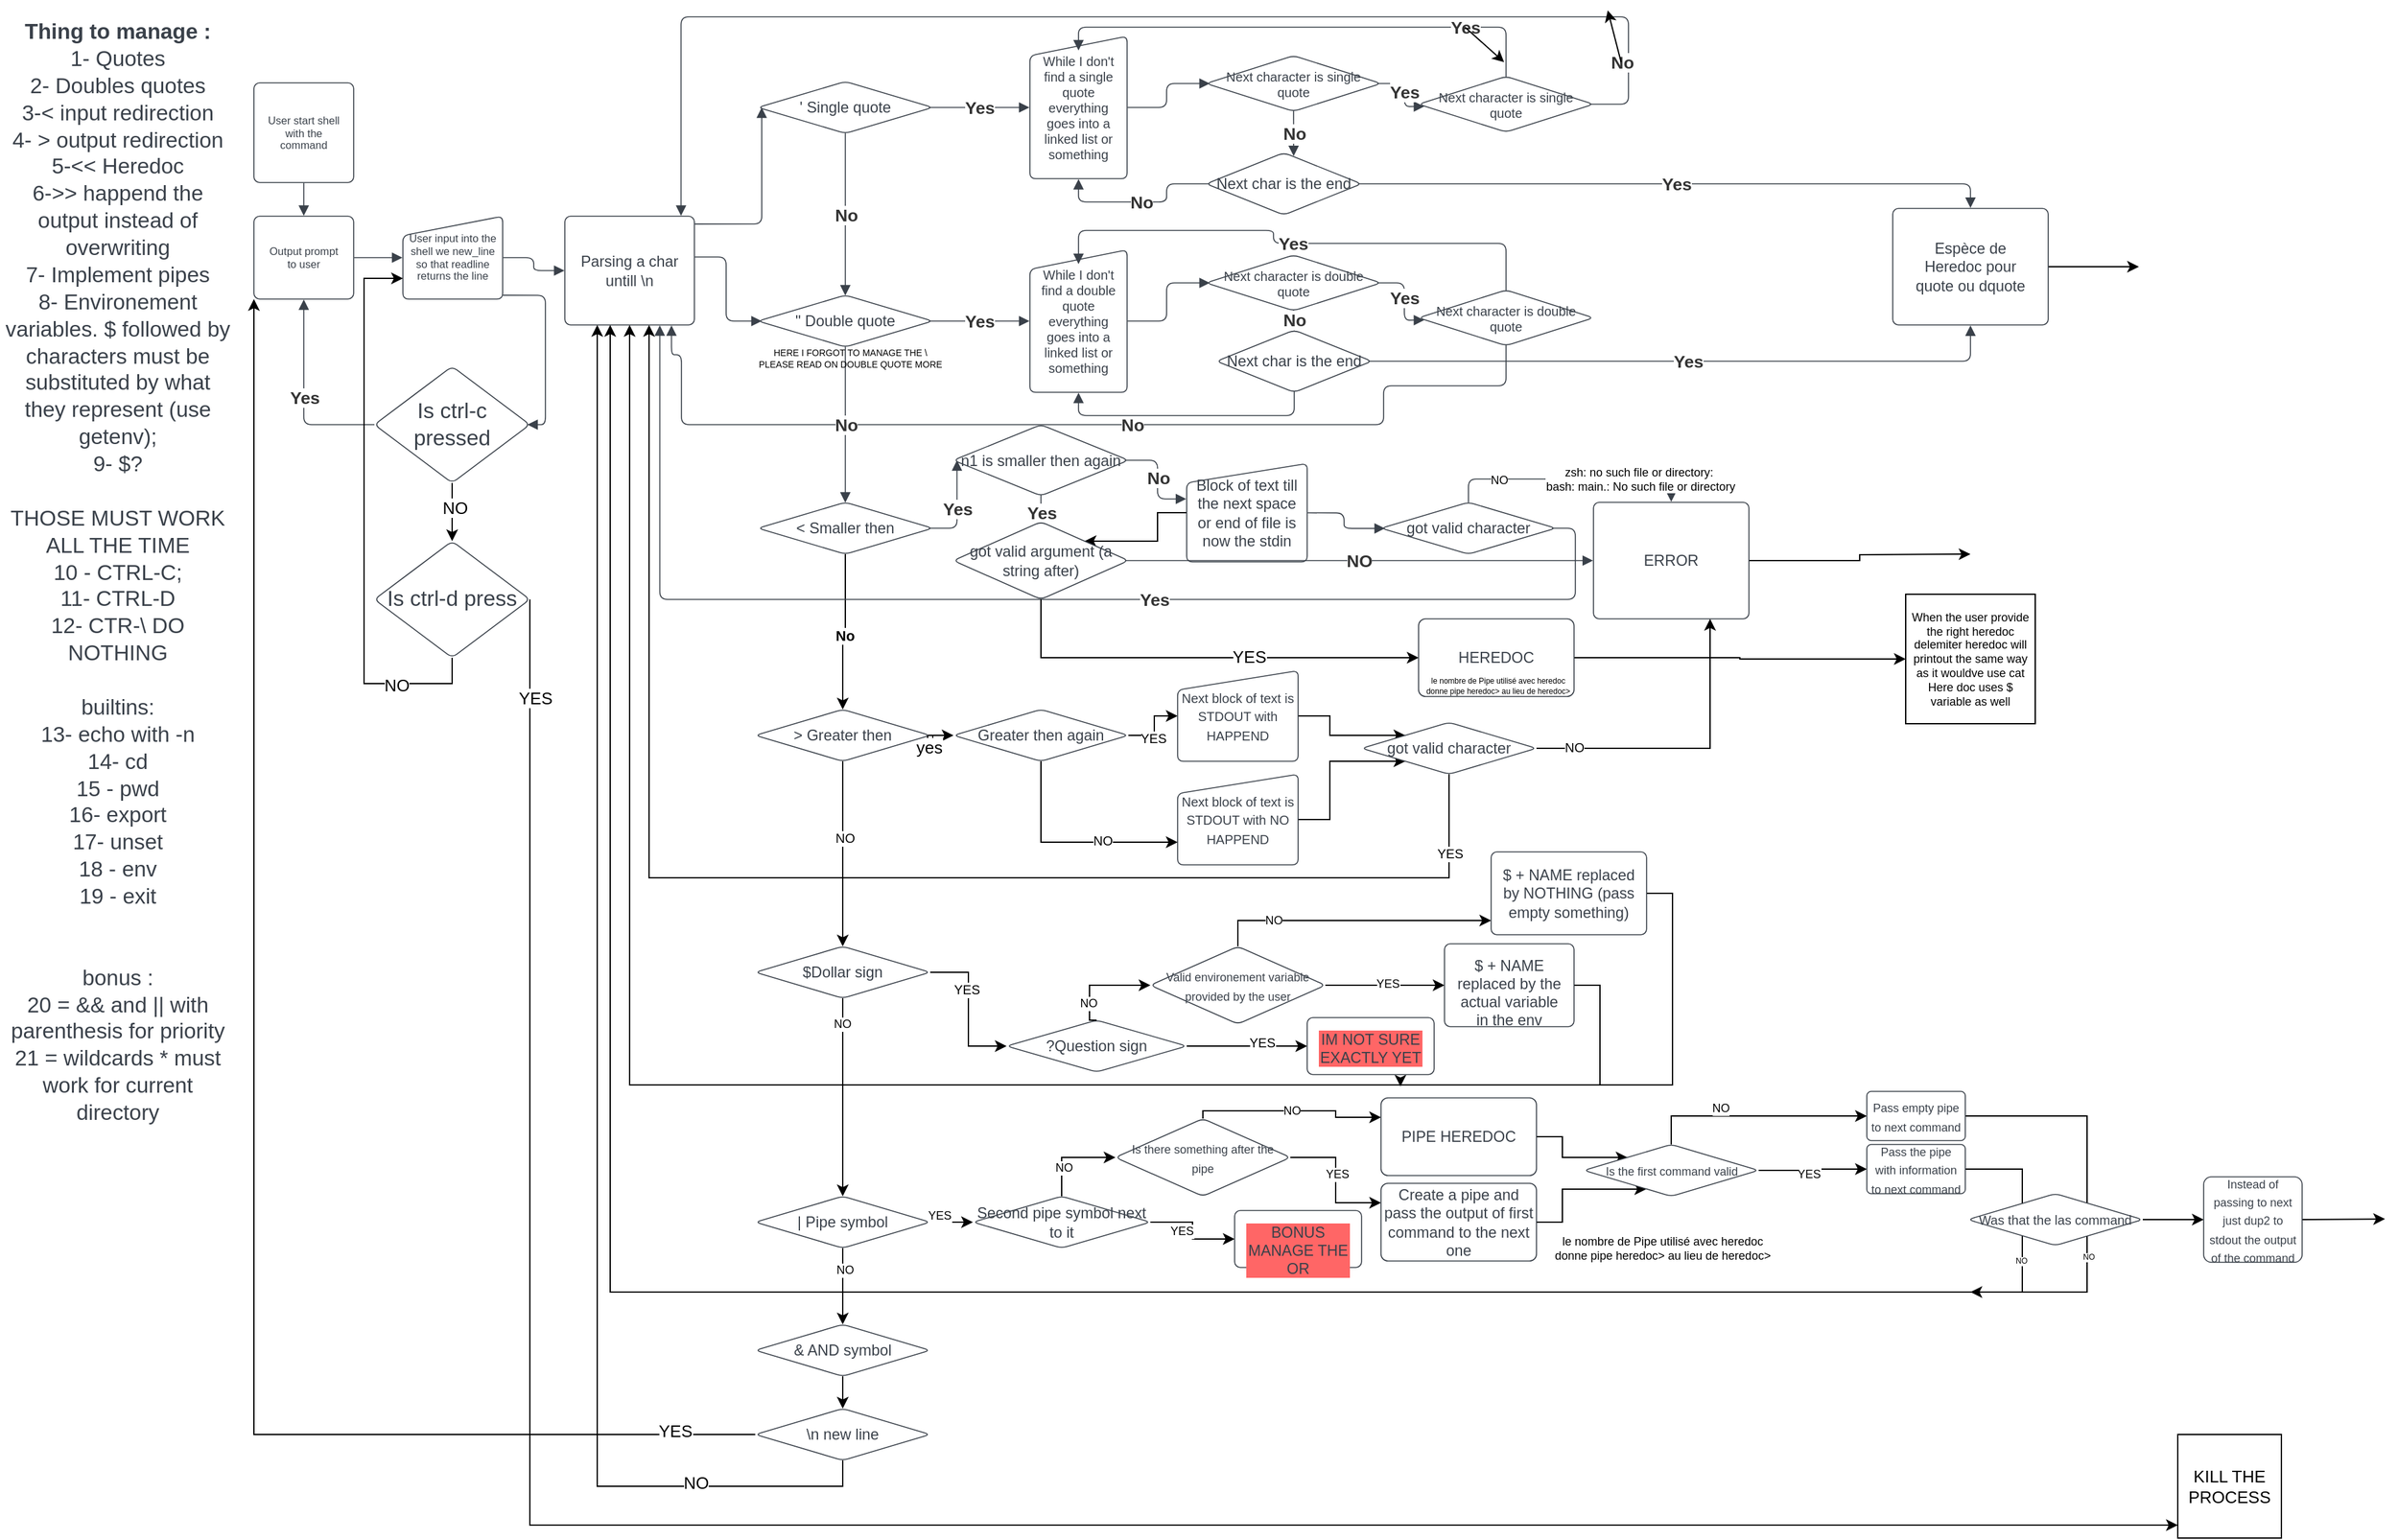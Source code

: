<mxfile version="18.1.3" type="github">
  <diagram id="Ua-8kvKI0o5XU9wNdEue" name="Page-1">
    <mxGraphModel dx="1720" dy="1071" grid="1" gridSize="10" guides="1" tooltips="1" connect="1" arrows="1" fold="1" page="1" pageScale="1" pageWidth="1920" pageHeight="1200" math="0" shadow="0">
      <root>
        <mxCell id="0" />
        <mxCell id="1" parent="0" />
        <UserObject label="User start shell with the command" lucidchartObjectId="EoLkkH0aFP~e" id="6C3x26X7k4ogZ1nKxdER-1">
          <mxCell style="html=1;overflow=block;blockSpacing=1;whiteSpace=wrap;fontSize=8.3;fontColor=#3a414a;spacing=9;strokeColor=#3a414a;strokeOpacity=100;rounded=1;absoluteArcSize=1;arcSize=9;strokeWidth=0.8;" parent="1" vertex="1">
            <mxGeometry x="195" y="66" width="77" height="77" as="geometry" />
          </mxCell>
        </UserObject>
        <UserObject label="Output prompt to user" lucidchartObjectId="qpLkcYxG0nS7" id="6C3x26X7k4ogZ1nKxdER-2">
          <mxCell style="html=1;overflow=block;blockSpacing=1;whiteSpace=wrap;fontSize=8.3;fontColor=#3a414a;spacing=9;strokeColor=#3a414a;strokeOpacity=100;rounded=1;absoluteArcSize=1;arcSize=9;strokeWidth=0.8;" parent="1" vertex="1">
            <mxGeometry x="195" y="169" width="77" height="64" as="geometry" />
          </mxCell>
        </UserObject>
        <UserObject label="User input into the shell we new_line so that readline returns the line" lucidchartObjectId="RpLkG9I6R0Vy" id="6C3x26X7k4ogZ1nKxdER-3">
          <mxCell style="html=1;overflow=block;blockSpacing=1;whiteSpace=wrap;shape=manualInput;size=15;fontSize=8.3;fontColor=#3a414a;spacing=3.8;strokeColor=#3a414a;strokeOpacity=100;rounded=1;absoluteArcSize=1;arcSize=9;strokeWidth=0.8;" parent="1" vertex="1">
            <mxGeometry x="310" y="169" width="77" height="64" as="geometry" />
          </mxCell>
        </UserObject>
        <UserObject label="" lucidchartObjectId="_pLkXw3mvtES" id="6C3x26X7k4ogZ1nKxdER-4">
          <mxCell style="html=1;jettySize=18;whiteSpace=wrap;fontSize=13;strokeColor=#3a414a;strokeOpacity=100;strokeWidth=0.8;rounded=1;arcSize=12;edgeStyle=orthogonalEdgeStyle;startArrow=none;endArrow=block;endFill=1;exitX=0.5;exitY=1.005;exitPerimeter=0;entryX=0.5;entryY=-0.005;entryPerimeter=0;" parent="1" source="6C3x26X7k4ogZ1nKxdER-1" target="6C3x26X7k4ogZ1nKxdER-2" edge="1">
            <mxGeometry width="100" height="100" relative="1" as="geometry">
              <Array as="points" />
            </mxGeometry>
          </mxCell>
        </UserObject>
        <UserObject label="" lucidchartObjectId="bqLkDUiTi6Hj" id="6C3x26X7k4ogZ1nKxdER-5">
          <mxCell style="html=1;jettySize=18;whiteSpace=wrap;fontSize=13;strokeColor=#3a414a;strokeOpacity=100;strokeWidth=0.8;rounded=1;arcSize=12;edgeStyle=orthogonalEdgeStyle;startArrow=none;endArrow=block;endFill=1;exitX=1.005;exitY=0.5;exitPerimeter=0;entryX=-0.005;entryY=0.5;entryPerimeter=0;" parent="1" source="6C3x26X7k4ogZ1nKxdER-2" target="6C3x26X7k4ogZ1nKxdER-3" edge="1">
            <mxGeometry width="100" height="100" relative="1" as="geometry">
              <Array as="points" />
            </mxGeometry>
          </mxCell>
        </UserObject>
        <UserObject label="" lucidchartObjectId="EqLko~rWmYlm" id="6C3x26X7k4ogZ1nKxdER-6">
          <mxCell style="html=1;jettySize=18;whiteSpace=wrap;fontSize=13;strokeColor=#3a414a;strokeOpacity=100;strokeWidth=0.8;rounded=1;arcSize=12;edgeStyle=orthogonalEdgeStyle;startArrow=none;endArrow=block;endFill=1;exitX=1.005;exitY=0.5;exitPerimeter=0;entryX=-0.003;entryY=0.5;entryPerimeter=0;" parent="1" source="6C3x26X7k4ogZ1nKxdER-3" target="6C3x26X7k4ogZ1nKxdER-8" edge="1">
            <mxGeometry width="100" height="100" relative="1" as="geometry">
              <Array as="points" />
            </mxGeometry>
          </mxCell>
        </UserObject>
        <UserObject label="&lt;div style=&quot;display: flex; justify-content: center; text-align: center; align-items: baseline; font-size: 0; line-height: 1.25;margin-top: -2px;&quot;&gt;&lt;span&gt;&lt;span style=&quot;font-size:16.7px;color:#3a414a;font-weight: bold;&quot;&gt;Thing to manage :&lt;/span&gt;&lt;span style=&quot;font-size:16.7px;color:#3a414a;&quot;&gt;&#xa;1- Quotes&#xa;2- Doubles quotes&#xa;3-&amp;lt; input redirection&#xa;4- &amp;gt; output redirection&#xa;5-&amp;lt;&amp;lt; Heredoc&#xa;6-&amp;gt;&amp;gt; happend the output instead of overwriting&#xa;7- Implement pipes&#xa;8- Environement variables. $ followed by characters must be substituted by what they represent (use getenv);&#xa;9- $?&#xa;&#xa;THOSE MUST WORK ALL THE TIME&#xa;10 - CTRL-C;&#xa;11- CTRL-D&#xa;12- CTR-\ DO NOTHING&#xa;&#xa;builtins:&#xa;13- echo with -n&#xa;14- cd&#xa;15 - pwd&#xa;16- export&#xa;17- unset&#xa;18 - env&#xa;19 - exit&#xa;&#xa;&#xa;bonus :&#xa;20 = &amp;&amp; and || with parenthesis for priority&#xa;21 = wildcards * must work for current directory&lt;/span&gt;&lt;/span&gt;&lt;/div&gt;" lucidchartObjectId="csLkHSUzEpqH" id="6C3x26X7k4ogZ1nKxdER-7">
          <mxCell style="html=1;overflow=block;blockSpacing=1;whiteSpace=wrap;fontSize=13;spacing=3.8;strokeOpacity=0;fillOpacity=0;rounded=1;absoluteArcSize=1;arcSize=9;fillColor=#ffffff;strokeWidth=0.8;" parent="1" vertex="1">
            <mxGeometry y="15" width="180" height="827" as="geometry" />
          </mxCell>
        </UserObject>
        <UserObject label="Parsing a char untill \n" lucidchartObjectId="mxMk3M48BbWU" id="6C3x26X7k4ogZ1nKxdER-8">
          <mxCell style="html=1;overflow=block;blockSpacing=1;whiteSpace=wrap;fontSize=11.7;fontColor=#3a414a;spacing=9;strokeColor=#3a414a;strokeOpacity=100;rounded=1;absoluteArcSize=1;arcSize=9;strokeWidth=0.8;" parent="1" vertex="1">
            <mxGeometry x="435" y="169" width="100" height="84" as="geometry" />
          </mxCell>
        </UserObject>
        <UserObject label="&#39; Single quote" lucidchartObjectId="NCMkgJLVwf-o" id="6C3x26X7k4ogZ1nKxdER-9">
          <mxCell style="html=1;overflow=block;blockSpacing=1;whiteSpace=wrap;rhombus;fontSize=11.7;fontColor=#3a414a;spacing=3.8;strokeColor=#3a414a;strokeOpacity=100;rounded=1;absoluteArcSize=1;arcSize=9;strokeWidth=0.8;" parent="1" vertex="1">
            <mxGeometry x="584" y="65" width="135" height="40" as="geometry" />
          </mxCell>
        </UserObject>
        <UserObject label="Next character is single quote" lucidchartObjectId="kEMkYC--Phe5" id="6C3x26X7k4ogZ1nKxdER-10">
          <mxCell style="html=1;overflow=block;blockSpacing=1;whiteSpace=wrap;rhombus;fontSize=10;fontColor=#3a414a;spacing=3.8;strokeColor=#3a414a;strokeOpacity=100;rounded=1;absoluteArcSize=1;arcSize=9;strokeWidth=0.8;" parent="1" vertex="1">
            <mxGeometry x="930" y="45" width="135" height="43" as="geometry" />
          </mxCell>
        </UserObject>
        <UserObject label="" lucidchartObjectId="DHMkJNGHHNJb" id="6C3x26X7k4ogZ1nKxdER-11">
          <mxCell style="html=1;jettySize=18;whiteSpace=wrap;fontSize=13;strokeColor=#3a414a;strokeOpacity=100;strokeWidth=0.8;rounded=1;arcSize=12;edgeStyle=orthogonalEdgeStyle;startArrow=none;endArrow=block;endFill=1;exitX=1.003;exitY=0.375;exitPerimeter=0;entryX=0.022;entryY=0.5;entryPerimeter=0;" parent="1" source="6C3x26X7k4ogZ1nKxdER-8" target="6C3x26X7k4ogZ1nKxdER-24" edge="1">
            <mxGeometry width="100" height="100" relative="1" as="geometry">
              <Array as="points" />
            </mxGeometry>
          </mxCell>
        </UserObject>
        <UserObject label="" lucidchartObjectId="LHMkNrc_q_zA" id="6C3x26X7k4ogZ1nKxdER-12">
          <mxCell style="html=1;jettySize=18;whiteSpace=wrap;fontSize=13;strokeColor=#3a414a;strokeOpacity=100;strokeWidth=0.8;rounded=1;arcSize=12;edgeStyle=orthogonalEdgeStyle;startArrow=none;endArrow=block;endFill=1;exitX=1.003;exitY=0.072;exitPerimeter=0;entryX=0.022;entryY=0.5;entryPerimeter=0;" parent="1" source="6C3x26X7k4ogZ1nKxdER-8" target="6C3x26X7k4ogZ1nKxdER-9" edge="1">
            <mxGeometry width="100" height="100" relative="1" as="geometry">
              <Array as="points" />
            </mxGeometry>
          </mxCell>
        </UserObject>
        <UserObject label="" lucidchartObjectId="tKMkA.~3lY8X" id="6C3x26X7k4ogZ1nKxdER-13">
          <mxCell style="html=1;jettySize=18;whiteSpace=wrap;fontSize=13;strokeColor=#3a414a;strokeOpacity=100;strokeWidth=0.8;rounded=1;arcSize=12;edgeStyle=orthogonalEdgeStyle;startArrow=none;endArrow=block;endFill=1;exitX=1.005;exitY=0.5;exitPerimeter=0;entryX=0.021;entryY=0.5;entryPerimeter=0;" parent="1" source="6C3x26X7k4ogZ1nKxdER-16" target="6C3x26X7k4ogZ1nKxdER-10" edge="1">
            <mxGeometry width="100" height="100" relative="1" as="geometry">
              <Array as="points" />
            </mxGeometry>
          </mxCell>
        </UserObject>
        <UserObject label="" lucidchartObjectId="1LMk6-OPFEjp" id="6C3x26X7k4ogZ1nKxdER-14">
          <mxCell style="html=1;jettySize=18;whiteSpace=wrap;fontSize=13.3;fontColor=#333333;fontStyle=1;strokeColor=#3a414a;strokeOpacity=100;strokeWidth=0.8;rounded=1;arcSize=12;edgeStyle=orthogonalEdgeStyle;startArrow=none;endArrow=block;endFill=1;exitX=0.978;exitY=0.5;exitPerimeter=0;entryX=-0.005;entryY=0.5;entryPerimeter=0;" parent="1" source="6C3x26X7k4ogZ1nKxdER-9" target="6C3x26X7k4ogZ1nKxdER-16" edge="1">
            <mxGeometry width="100" height="100" relative="1" as="geometry">
              <Array as="points" />
            </mxGeometry>
          </mxCell>
        </UserObject>
        <mxCell id="6C3x26X7k4ogZ1nKxdER-15" value="Yes" style="text;html=1;resizable=0;labelBackgroundColor=default;align=center;verticalAlign=middle;fontStyle=1;fontColor=#333333;fontSize=13.3;" parent="6C3x26X7k4ogZ1nKxdER-14" vertex="1">
          <mxGeometry relative="1" as="geometry" />
        </mxCell>
        <UserObject label="While I don&#39;t find a single quote everything goes into a linked list or something" lucidchartObjectId="cMMkShETSsO~" id="6C3x26X7k4ogZ1nKxdER-16">
          <mxCell style="html=1;overflow=block;blockSpacing=1;whiteSpace=wrap;shape=manualInput;size=15;fontSize=10;fontColor=#3a414a;spacing=3.8;strokeColor=#3a414a;strokeOpacity=100;rounded=1;absoluteArcSize=1;arcSize=9;strokeWidth=0.8;" parent="1" vertex="1">
            <mxGeometry x="794" y="30" width="75" height="110" as="geometry" />
          </mxCell>
        </UserObject>
        <UserObject label="" lucidchartObjectId="wMMk8kChWe.u" id="6C3x26X7k4ogZ1nKxdER-17">
          <mxCell style="html=1;jettySize=18;whiteSpace=wrap;fontSize=13.3;fontColor=#333333;fontStyle=1;strokeColor=#3a414a;strokeOpacity=100;strokeWidth=0.8;rounded=1;arcSize=12;edgeStyle=orthogonalEdgeStyle;startArrow=none;endArrow=block;endFill=1;exitX=0.5;exitY=0.993;exitPerimeter=0;entryX=0.5;entryY=0.007;entryPerimeter=0;" parent="1" source="6C3x26X7k4ogZ1nKxdER-9" target="6C3x26X7k4ogZ1nKxdER-24" edge="1">
            <mxGeometry width="100" height="100" relative="1" as="geometry">
              <Array as="points" />
            </mxGeometry>
          </mxCell>
        </UserObject>
        <mxCell id="6C3x26X7k4ogZ1nKxdER-18" value="No" style="text;html=1;resizable=0;labelBackgroundColor=default;align=center;verticalAlign=middle;fontStyle=1;fontColor=#333333;fontSize=13.3;" parent="6C3x26X7k4ogZ1nKxdER-17" vertex="1">
          <mxGeometry relative="1" as="geometry" />
        </mxCell>
        <UserObject label="Next character is single quote" lucidchartObjectId="BYMkn5OvlTy~" id="6C3x26X7k4ogZ1nKxdER-19">
          <mxCell style="html=1;overflow=block;blockSpacing=1;whiteSpace=wrap;rhombus;fontSize=10;fontColor=#3a414a;spacing=3.8;strokeColor=#3a414a;strokeOpacity=100;rounded=1;absoluteArcSize=1;arcSize=9;strokeWidth=0.8;" parent="1" vertex="1">
            <mxGeometry x="1094" y="61" width="135" height="43" as="geometry" />
          </mxCell>
        </UserObject>
        <UserObject label="" lucidchartObjectId="KYMkjQTuBxtw" id="6C3x26X7k4ogZ1nKxdER-20">
          <mxCell style="html=1;jettySize=18;whiteSpace=wrap;fontSize=13.3;fontColor=#333333;fontStyle=1;strokeColor=#3a414a;strokeOpacity=100;strokeWidth=0.8;rounded=1;arcSize=12;edgeStyle=orthogonalEdgeStyle;startArrow=none;endArrow=block;endFill=1;exitX=0.979;exitY=0.5;exitPerimeter=0;entryX=0.032;entryY=0.541;entryPerimeter=0;" parent="1" source="6C3x26X7k4ogZ1nKxdER-10" target="6C3x26X7k4ogZ1nKxdER-19" edge="1">
            <mxGeometry width="100" height="100" relative="1" as="geometry">
              <Array as="points" />
            </mxGeometry>
          </mxCell>
        </UserObject>
        <mxCell id="6C3x26X7k4ogZ1nKxdER-21" value="Yes" style="text;html=1;resizable=0;labelBackgroundColor=default;align=center;verticalAlign=middle;fontStyle=1;fontColor=#333333;fontSize=13.3;" parent="6C3x26X7k4ogZ1nKxdER-20" vertex="1">
          <mxGeometry relative="1" as="geometry" />
        </mxCell>
        <UserObject label="" lucidchartObjectId="UZMk3UgEDXLc" id="6C3x26X7k4ogZ1nKxdER-22">
          <mxCell style="html=1;jettySize=18;whiteSpace=wrap;fontSize=13.3;fontColor=#333333;fontStyle=1;strokeColor=#3a414a;strokeOpacity=100;strokeWidth=0.8;rounded=1;arcSize=12;edgeStyle=orthogonalEdgeStyle;startArrow=none;endArrow=block;endFill=1;exitX=0.979;exitY=0.5;exitPerimeter=0;entryX=0.897;entryY=-0.004;entryPerimeter=0;" parent="1" source="6C3x26X7k4ogZ1nKxdER-19" target="6C3x26X7k4ogZ1nKxdER-8" edge="1">
            <mxGeometry width="100" height="100" relative="1" as="geometry">
              <Array as="points">
                <mxPoint x="1256" y="83" />
                <mxPoint x="1256" y="15" />
                <mxPoint x="525" y="15" />
              </Array>
            </mxGeometry>
          </mxCell>
        </UserObject>
        <mxCell id="6C3x26X7k4ogZ1nKxdER-23" value="No" style="text;html=1;resizable=0;labelBackgroundColor=default;align=center;verticalAlign=middle;fontStyle=1;fontColor=#333333;fontSize=13.3;" parent="6C3x26X7k4ogZ1nKxdER-22" vertex="1">
          <mxGeometry relative="1" as="geometry">
            <mxPoint x="388" y="35" as="offset" />
          </mxGeometry>
        </mxCell>
        <mxCell id="pFfbjEsM8YMfZWfiTMy2-112" style="edgeStyle=orthogonalEdgeStyle;rounded=0;orthogonalLoop=1;jettySize=auto;html=1;exitX=0;exitY=0;exitDx=0;exitDy=0;fontSize=10;" edge="1" parent="6C3x26X7k4ogZ1nKxdER-22" source="6C3x26X7k4ogZ1nKxdER-23">
          <mxGeometry relative="1" as="geometry">
            <mxPoint x="1240" y="10" as="targetPoint" />
          </mxGeometry>
        </mxCell>
        <UserObject label="&quot; Double quote" lucidchartObjectId="2ZMk31Z5MrbM" id="6C3x26X7k4ogZ1nKxdER-24">
          <mxCell style="html=1;overflow=block;blockSpacing=1;whiteSpace=wrap;rhombus;fontSize=11.7;fontColor=#3a414a;spacing=3.8;strokeColor=#3a414a;strokeOpacity=100;rounded=1;absoluteArcSize=1;arcSize=9;strokeWidth=0.8;" parent="1" vertex="1">
            <mxGeometry x="584" y="230" width="135" height="40" as="geometry" />
          </mxCell>
        </UserObject>
        <UserObject label="Next character is double quote" lucidchartObjectId="2ZMkoyQmy9So" id="6C3x26X7k4ogZ1nKxdER-25">
          <mxCell style="html=1;overflow=block;blockSpacing=1;whiteSpace=wrap;rhombus;fontSize=10;fontColor=#3a414a;spacing=3.8;strokeColor=#3a414a;strokeOpacity=100;rounded=1;absoluteArcSize=1;arcSize=9;strokeWidth=0.8;" parent="1" vertex="1">
            <mxGeometry x="930" y="199" width="135" height="43" as="geometry" />
          </mxCell>
        </UserObject>
        <UserObject label="" lucidchartObjectId="2ZMkuVCm59Xl" id="6C3x26X7k4ogZ1nKxdER-26">
          <mxCell style="html=1;jettySize=18;whiteSpace=wrap;fontSize=13;strokeColor=#3a414a;strokeOpacity=100;strokeWidth=0.8;rounded=1;arcSize=12;edgeStyle=orthogonalEdgeStyle;startArrow=none;endArrow=block;endFill=1;exitX=1.005;exitY=0.5;exitPerimeter=0;entryX=0.021;entryY=0.5;entryPerimeter=0;" parent="1" source="6C3x26X7k4ogZ1nKxdER-29" target="6C3x26X7k4ogZ1nKxdER-25" edge="1">
            <mxGeometry width="100" height="100" relative="1" as="geometry">
              <Array as="points" />
            </mxGeometry>
          </mxCell>
        </UserObject>
        <UserObject label="" lucidchartObjectId="2ZMkSswJZ_B_" id="6C3x26X7k4ogZ1nKxdER-27">
          <mxCell style="html=1;jettySize=18;whiteSpace=wrap;fontSize=13.3;fontColor=#333333;fontStyle=1;strokeColor=#3a414a;strokeOpacity=100;strokeWidth=0.8;rounded=1;arcSize=12;edgeStyle=orthogonalEdgeStyle;startArrow=none;endArrow=block;endFill=1;exitX=0.978;exitY=0.5;exitPerimeter=0;entryX=-0.005;entryY=0.5;entryPerimeter=0;" parent="1" source="6C3x26X7k4ogZ1nKxdER-24" target="6C3x26X7k4ogZ1nKxdER-29" edge="1">
            <mxGeometry width="100" height="100" relative="1" as="geometry">
              <Array as="points" />
            </mxGeometry>
          </mxCell>
        </UserObject>
        <mxCell id="6C3x26X7k4ogZ1nKxdER-28" value="Yes" style="text;html=1;resizable=0;labelBackgroundColor=default;align=center;verticalAlign=middle;fontStyle=1;fontColor=#333333;fontSize=13.3;" parent="6C3x26X7k4ogZ1nKxdER-27" vertex="1">
          <mxGeometry relative="1" as="geometry" />
        </mxCell>
        <UserObject label="While I don&#39;t find a double quote everything goes into a linked list or something" lucidchartObjectId="2ZMk6o9U2UE7" id="6C3x26X7k4ogZ1nKxdER-29">
          <mxCell style="html=1;overflow=block;blockSpacing=1;whiteSpace=wrap;shape=manualInput;size=15;fontSize=10;fontColor=#3a414a;spacing=3.8;strokeColor=#3a414a;strokeOpacity=100;rounded=1;absoluteArcSize=1;arcSize=9;strokeWidth=0.8;" parent="1" vertex="1">
            <mxGeometry x="794" y="195" width="75" height="110" as="geometry" />
          </mxCell>
        </UserObject>
        <UserObject label="Next character is double quote" lucidchartObjectId="2ZMkBUvcIYN3" id="6C3x26X7k4ogZ1nKxdER-30">
          <mxCell style="html=1;overflow=block;blockSpacing=1;whiteSpace=wrap;rhombus;fontSize=10;fontColor=#3a414a;spacing=3.8;strokeColor=#3a414a;strokeOpacity=100;rounded=1;absoluteArcSize=1;arcSize=9;strokeWidth=0.8;" parent="1" vertex="1">
            <mxGeometry x="1094" y="226" width="135" height="43" as="geometry" />
          </mxCell>
        </UserObject>
        <UserObject label="" lucidchartObjectId="2ZMk_t4DJ4O9" id="6C3x26X7k4ogZ1nKxdER-31">
          <mxCell style="html=1;jettySize=18;whiteSpace=wrap;fontSize=13.3;fontColor=#333333;fontStyle=1;strokeColor=#3a414a;strokeOpacity=100;strokeWidth=0.8;rounded=1;arcSize=12;edgeStyle=orthogonalEdgeStyle;startArrow=none;endArrow=block;endFill=1;exitX=0.5;exitY=0.992;exitPerimeter=0;entryX=0.823;entryY=1.004;entryPerimeter=0;" parent="1" source="6C3x26X7k4ogZ1nKxdER-30" target="6C3x26X7k4ogZ1nKxdER-8" edge="1">
            <mxGeometry width="100" height="100" relative="1" as="geometry">
              <Array as="points">
                <mxPoint x="1161" y="300" />
                <mxPoint x="1067" y="300" />
                <mxPoint x="1067" y="330" />
                <mxPoint x="525" y="330" />
                <mxPoint x="525" y="276" />
                <mxPoint x="517" y="276" />
              </Array>
            </mxGeometry>
          </mxCell>
        </UserObject>
        <mxCell id="6C3x26X7k4ogZ1nKxdER-32" value="No" style="text;html=1;resizable=0;labelBackgroundColor=default;align=center;verticalAlign=middle;fontStyle=1;fontColor=#333333;fontSize=13.3;" parent="6C3x26X7k4ogZ1nKxdER-31" vertex="1">
          <mxGeometry x="-0.105" relative="1" as="geometry">
            <mxPoint as="offset" />
          </mxGeometry>
        </mxCell>
        <UserObject label="" lucidchartObjectId="l1MkZ49A7-jT" id="6C3x26X7k4ogZ1nKxdER-33">
          <mxCell style="html=1;jettySize=18;whiteSpace=wrap;fontSize=13.3;fontColor=#333333;fontStyle=1;strokeColor=#3a414a;strokeOpacity=100;strokeWidth=0.8;rounded=1;arcSize=12;edgeStyle=orthogonalEdgeStyle;startArrow=none;endArrow=block;endFill=1;exitX=0.979;exitY=0.5;exitPerimeter=0;entryX=0.032;entryY=0.541;entryPerimeter=0;" parent="1" source="6C3x26X7k4ogZ1nKxdER-25" target="6C3x26X7k4ogZ1nKxdER-30" edge="1">
            <mxGeometry width="100" height="100" relative="1" as="geometry">
              <Array as="points" />
            </mxGeometry>
          </mxCell>
        </UserObject>
        <mxCell id="6C3x26X7k4ogZ1nKxdER-34" value="Yes" style="text;html=1;resizable=0;labelBackgroundColor=default;align=center;verticalAlign=middle;fontStyle=1;fontColor=#333333;fontSize=13.3;" parent="6C3x26X7k4ogZ1nKxdER-33" vertex="1">
          <mxGeometry relative="1" as="geometry" />
        </mxCell>
        <mxCell id="pFfbjEsM8YMfZWfiTMy2-217" style="edgeStyle=orthogonalEdgeStyle;rounded=0;orthogonalLoop=1;jettySize=auto;html=1;exitX=0.5;exitY=1;exitDx=0;exitDy=0;fontSize=6;" edge="1" parent="1" source="6C3x26X7k4ogZ1nKxdER-35" target="pFfbjEsM8YMfZWfiTMy2-216">
          <mxGeometry relative="1" as="geometry" />
        </mxCell>
        <mxCell id="pFfbjEsM8YMfZWfiTMy2-219" value="&lt;font style=&quot;font-size: 13px;&quot;&gt;NO&lt;/font&gt;" style="edgeLabel;html=1;align=center;verticalAlign=middle;resizable=0;points=[];fontSize=6;" vertex="1" connectable="0" parent="pFfbjEsM8YMfZWfiTMy2-217">
          <mxGeometry x="-0.176" y="2" relative="1" as="geometry">
            <mxPoint as="offset" />
          </mxGeometry>
        </mxCell>
        <UserObject label="Is ctrl-c pressed" lucidchartObjectId="d5Mk_tVAWbX9" id="6C3x26X7k4ogZ1nKxdER-35">
          <mxCell style="html=1;overflow=block;blockSpacing=1;whiteSpace=wrap;rhombus;fontSize=16.7;fontColor=#3a414a;spacing=3.8;strokeColor=#3a414a;strokeOpacity=100;rounded=1;absoluteArcSize=1;arcSize=9;strokeWidth=0.8;" parent="1" vertex="1">
            <mxGeometry x="288" y="285" width="120" height="90" as="geometry" />
          </mxCell>
        </UserObject>
        <UserObject label="" lucidchartObjectId="W5Mkp01r2YbF" id="6C3x26X7k4ogZ1nKxdER-38">
          <mxCell style="html=1;jettySize=18;whiteSpace=wrap;fontSize=13;strokeColor=#3a414a;strokeOpacity=100;strokeWidth=0.8;rounded=1;arcSize=12;edgeStyle=orthogonalEdgeStyle;startArrow=none;endArrow=block;endFill=1;exitX=1.002;exitY=0.954;exitPerimeter=0;entryX=0.984;entryY=0.5;entryPerimeter=0;" parent="1" source="6C3x26X7k4ogZ1nKxdER-3" target="6C3x26X7k4ogZ1nKxdER-35" edge="1">
            <mxGeometry width="100" height="100" relative="1" as="geometry">
              <Array as="points">
                <mxPoint x="420" y="230" />
                <mxPoint x="420" y="330" />
              </Array>
            </mxGeometry>
          </mxCell>
        </UserObject>
        <UserObject label="" lucidchartObjectId="55MkbWRrKWN8" id="6C3x26X7k4ogZ1nKxdER-39">
          <mxCell style="html=1;jettySize=18;whiteSpace=wrap;fontSize=13.3;fontColor=#333333;fontStyle=1;strokeColor=#3a414a;strokeOpacity=100;strokeWidth=0.8;rounded=1;arcSize=12;edgeStyle=orthogonalEdgeStyle;startArrow=none;endArrow=block;endFill=1;exitX=0;exitY=0.5;entryX=0.5;entryY=1.005;entryPerimeter=0;exitDx=0;exitDy=0;" parent="1" source="6C3x26X7k4ogZ1nKxdER-35" target="6C3x26X7k4ogZ1nKxdER-2" edge="1">
            <mxGeometry width="100" height="100" relative="1" as="geometry">
              <Array as="points" />
            </mxGeometry>
          </mxCell>
        </UserObject>
        <mxCell id="6C3x26X7k4ogZ1nKxdER-40" value="Yes" style="text;html=1;resizable=0;labelBackgroundColor=default;align=center;verticalAlign=middle;fontStyle=1;fontColor=#333333;fontSize=13.3;" parent="6C3x26X7k4ogZ1nKxdER-39" vertex="1">
          <mxGeometry relative="1" as="geometry" />
        </mxCell>
        <mxCell id="pFfbjEsM8YMfZWfiTMy2-8" style="edgeStyle=orthogonalEdgeStyle;rounded=0;orthogonalLoop=1;jettySize=auto;html=1;exitX=0.5;exitY=1;exitDx=0;exitDy=0;entryX=0.5;entryY=0;entryDx=0;entryDy=0;" edge="1" parent="1" source="6C3x26X7k4ogZ1nKxdER-41" target="6C3x26X7k4ogZ1nKxdER-66">
          <mxGeometry relative="1" as="geometry" />
        </mxCell>
        <mxCell id="pFfbjEsM8YMfZWfiTMy2-9" value="No" style="edgeLabel;html=1;align=center;verticalAlign=middle;resizable=0;points=[];fontStyle=1" vertex="1" connectable="0" parent="pFfbjEsM8YMfZWfiTMy2-8">
          <mxGeometry x="-0.145" y="-1" relative="1" as="geometry">
            <mxPoint y="11" as="offset" />
          </mxGeometry>
        </mxCell>
        <UserObject label="&amp;lt; Smaller then" lucidchartObjectId="u~MkNUg4O0cm" id="6C3x26X7k4ogZ1nKxdER-41">
          <mxCell style="html=1;overflow=block;blockSpacing=1;whiteSpace=wrap;rhombus;fontSize=11.7;fontColor=#3a414a;spacing=3.8;strokeColor=#3a414a;strokeOpacity=100;rounded=1;absoluteArcSize=1;arcSize=9;strokeWidth=0.8;" parent="1" vertex="1">
            <mxGeometry x="584" y="390" width="135" height="40" as="geometry" />
          </mxCell>
        </UserObject>
        <UserObject label="" lucidchartObjectId="K~Mks7QkEejR" id="6C3x26X7k4ogZ1nKxdER-42">
          <mxCell style="html=1;jettySize=18;whiteSpace=wrap;fontSize=13.3;fontColor=#333333;fontStyle=1;strokeColor=#3a414a;strokeOpacity=100;strokeWidth=0.8;rounded=1;arcSize=12;edgeStyle=orthogonalEdgeStyle;startArrow=none;endArrow=block;endFill=1;exitX=0.5;exitY=0.993;exitPerimeter=0;entryX=0.5;entryY=0.007;entryPerimeter=0;" parent="1" source="6C3x26X7k4ogZ1nKxdER-24" target="6C3x26X7k4ogZ1nKxdER-41" edge="1">
            <mxGeometry width="100" height="100" relative="1" as="geometry">
              <Array as="points" />
            </mxGeometry>
          </mxCell>
        </UserObject>
        <mxCell id="6C3x26X7k4ogZ1nKxdER-43" value="No" style="text;html=1;resizable=0;labelBackgroundColor=default;align=center;verticalAlign=middle;fontStyle=1;fontColor=#333333;fontSize=13.3;" parent="6C3x26X7k4ogZ1nKxdER-42" vertex="1">
          <mxGeometry relative="1" as="geometry" />
        </mxCell>
        <UserObject label="" lucidchartObjectId="yhNk0UW26KPJ" id="6C3x26X7k4ogZ1nKxdER-44">
          <mxCell style="html=1;jettySize=18;whiteSpace=wrap;fontSize=13;strokeColor=#3a414a;strokeOpacity=100;strokeWidth=0.8;rounded=1;arcSize=12;edgeStyle=orthogonalEdgeStyle;startArrow=none;endArrow=block;endFill=1;exitX=0.5;exitY=0.99;exitPerimeter=0;entryX=0.5;entryY=1.003;entryPerimeter=0;" parent="1" source="6C3x26X7k4ogZ1nKxdER-54" target="6C3x26X7k4ogZ1nKxdER-29" edge="1">
            <mxGeometry width="100" height="100" relative="1" as="geometry">
              <Array as="points">
                <mxPoint x="998" y="323" />
                <mxPoint x="831" y="323" />
              </Array>
            </mxGeometry>
          </mxCell>
        </UserObject>
        <UserObject label="" lucidchartObjectId="hbNk._Rh.1wm" id="6C3x26X7k4ogZ1nKxdER-45">
          <mxCell style="html=1;jettySize=18;whiteSpace=wrap;fontSize=13.3;fontColor=#333333;fontStyle=1;strokeColor=#3a414a;strokeOpacity=100;strokeWidth=0.8;rounded=1;arcSize=12;edgeStyle=orthogonalEdgeStyle;startArrow=none;endArrow=block;endFill=1;exitX=0.5;exitY=0.992;exitPerimeter=0;entryX=0.5;entryY=0.01;entryPerimeter=0;" parent="1" source="6C3x26X7k4ogZ1nKxdER-25" target="6C3x26X7k4ogZ1nKxdER-54" edge="1">
            <mxGeometry width="100" height="100" relative="1" as="geometry">
              <Array as="points" />
            </mxGeometry>
          </mxCell>
        </UserObject>
        <mxCell id="6C3x26X7k4ogZ1nKxdER-46" value="No" style="text;html=1;resizable=0;labelBackgroundColor=default;align=center;verticalAlign=middle;fontStyle=1;fontColor=#333333;fontSize=13.3;" parent="6C3x26X7k4ogZ1nKxdER-45" vertex="1">
          <mxGeometry relative="1" as="geometry" />
        </mxCell>
        <UserObject label="Next char is the end" lucidchartObjectId="HgNkjee_A4t6" id="6C3x26X7k4ogZ1nKxdER-47">
          <mxCell style="html=1;overflow=block;blockSpacing=1;whiteSpace=wrap;rhombus;fontSize=11.7;fontColor=#3a414a;spacing=3.8;strokeColor=#3a414a;strokeOpacity=100;rounded=1;absoluteArcSize=1;arcSize=9;strokeWidth=0.8;" parent="1" vertex="1">
            <mxGeometry x="930" y="120" width="120" height="48" as="geometry" />
          </mxCell>
        </UserObject>
        <UserObject label="" lucidchartObjectId="khNkMdgbpVFd" id="6C3x26X7k4ogZ1nKxdER-48">
          <mxCell style="html=1;jettySize=18;whiteSpace=wrap;fontSize=13.3;fontColor=#333333;fontStyle=1;strokeColor=#3a414a;strokeOpacity=100;strokeWidth=0.8;rounded=1;arcSize=12;edgeStyle=orthogonalEdgeStyle;startArrow=none;endArrow=block;endFill=1;exitX=0.978;exitY=0.5;exitPerimeter=0;entryX=0.5;entryY=-0.004;entryPerimeter=0;" parent="1" source="6C3x26X7k4ogZ1nKxdER-47" target="6C3x26X7k4ogZ1nKxdER-57" edge="1">
            <mxGeometry width="100" height="100" relative="1" as="geometry">
              <Array as="points" />
            </mxGeometry>
          </mxCell>
        </UserObject>
        <mxCell id="6C3x26X7k4ogZ1nKxdER-49" value="Yes" style="text;html=1;resizable=0;labelBackgroundColor=default;align=center;verticalAlign=middle;fontStyle=1;fontColor=#333333;fontSize=13.3;" parent="6C3x26X7k4ogZ1nKxdER-48" vertex="1">
          <mxGeometry relative="1" as="geometry" />
        </mxCell>
        <UserObject label="" lucidchartObjectId="mhNk5pJn4jc8" id="6C3x26X7k4ogZ1nKxdER-50">
          <mxCell style="html=1;jettySize=18;whiteSpace=wrap;fontSize=13.3;fontColor=#333333;fontStyle=1;strokeColor=#3a414a;strokeOpacity=100;strokeWidth=0.8;rounded=1;arcSize=12;edgeStyle=orthogonalEdgeStyle;startArrow=none;endArrow=block;endFill=1;exitX=0.022;exitY=0.5;exitPerimeter=0;entryX=0.5;entryY=1.003;entryPerimeter=0;" parent="1" source="6C3x26X7k4ogZ1nKxdER-47" target="6C3x26X7k4ogZ1nKxdER-16" edge="1">
            <mxGeometry width="100" height="100" relative="1" as="geometry">
              <Array as="points" />
            </mxGeometry>
          </mxCell>
        </UserObject>
        <mxCell id="6C3x26X7k4ogZ1nKxdER-51" value="No" style="text;html=1;resizable=0;labelBackgroundColor=default;align=center;verticalAlign=middle;fontStyle=1;fontColor=#333333;fontSize=13.3;" parent="6C3x26X7k4ogZ1nKxdER-50" vertex="1">
          <mxGeometry relative="1" as="geometry" />
        </mxCell>
        <UserObject label="" lucidchartObjectId="rhNkv7rOE_ST" id="6C3x26X7k4ogZ1nKxdER-52">
          <mxCell style="html=1;jettySize=18;whiteSpace=wrap;fontSize=13.3;fontColor=#333333;fontStyle=1;strokeColor=#3a414a;strokeOpacity=100;strokeWidth=0.8;rounded=1;arcSize=12;edgeStyle=orthogonalEdgeStyle;startArrow=none;endArrow=block;endFill=1;exitX=0.5;exitY=0.992;exitPerimeter=0;entryX=0.563;entryY=0.055;entryPerimeter=0;" parent="1" source="6C3x26X7k4ogZ1nKxdER-10" target="6C3x26X7k4ogZ1nKxdER-47" edge="1">
            <mxGeometry width="100" height="100" relative="1" as="geometry">
              <Array as="points" />
            </mxGeometry>
          </mxCell>
        </UserObject>
        <mxCell id="6C3x26X7k4ogZ1nKxdER-53" value="No" style="text;html=1;resizable=0;labelBackgroundColor=default;align=center;verticalAlign=middle;fontStyle=1;fontColor=#333333;fontSize=13.3;" parent="6C3x26X7k4ogZ1nKxdER-52" vertex="1">
          <mxGeometry relative="1" as="geometry" />
        </mxCell>
        <UserObject label="Next char is the end" lucidchartObjectId="whNkyzWs~-IL" id="6C3x26X7k4ogZ1nKxdER-54">
          <mxCell style="html=1;overflow=block;blockSpacing=1;whiteSpace=wrap;rhombus;fontSize=11.7;fontColor=#3a414a;spacing=3.8;strokeColor=#3a414a;strokeOpacity=100;rounded=1;absoluteArcSize=1;arcSize=9;strokeWidth=0.8;" parent="1" vertex="1">
            <mxGeometry x="938" y="257" width="120" height="48" as="geometry" />
          </mxCell>
        </UserObject>
        <UserObject label="" lucidchartObjectId="IhNk4Sp2JTGb" id="6C3x26X7k4ogZ1nKxdER-55">
          <mxCell style="html=1;jettySize=18;whiteSpace=wrap;fontSize=13.3;fontColor=#333333;fontStyle=1;strokeColor=#3a414a;strokeOpacity=100;strokeWidth=0.8;rounded=1;arcSize=12;edgeStyle=orthogonalEdgeStyle;startArrow=none;endArrow=block;endFill=1;exitX=0.978;exitY=0.5;exitPerimeter=0;entryX=0.5;entryY=1.004;entryPerimeter=0;" parent="1" source="6C3x26X7k4ogZ1nKxdER-54" target="6C3x26X7k4ogZ1nKxdER-57" edge="1">
            <mxGeometry width="100" height="100" relative="1" as="geometry">
              <Array as="points" />
            </mxGeometry>
          </mxCell>
        </UserObject>
        <mxCell id="6C3x26X7k4ogZ1nKxdER-56" value="Yes" style="text;html=1;resizable=0;labelBackgroundColor=default;align=center;verticalAlign=middle;fontStyle=1;fontColor=#333333;fontSize=13.3;" parent="6C3x26X7k4ogZ1nKxdER-55" vertex="1">
          <mxGeometry relative="1" as="geometry" />
        </mxCell>
        <mxCell id="pFfbjEsM8YMfZWfiTMy2-154" style="edgeStyle=orthogonalEdgeStyle;rounded=0;orthogonalLoop=1;jettySize=auto;html=1;exitX=1;exitY=0.5;exitDx=0;exitDy=0;fontSize=9;" edge="1" parent="1" source="6C3x26X7k4ogZ1nKxdER-57">
          <mxGeometry relative="1" as="geometry">
            <mxPoint x="1650" y="208" as="targetPoint" />
          </mxGeometry>
        </mxCell>
        <UserObject label="Espèce de Heredoc pour quote ou dquote" lucidchartObjectId="4hNkBtxR_Ub." id="6C3x26X7k4ogZ1nKxdER-57">
          <mxCell style="html=1;overflow=block;blockSpacing=1;whiteSpace=wrap;fontSize=11.7;fontColor=#3a414a;spacing=9;strokeColor=#3a414a;strokeOpacity=100;rounded=1;absoluteArcSize=1;arcSize=9;strokeWidth=0.8;" parent="1" vertex="1">
            <mxGeometry x="1460" y="163" width="120" height="90" as="geometry" />
          </mxCell>
        </UserObject>
        <mxCell id="pFfbjEsM8YMfZWfiTMy2-5" value="" style="edgeStyle=orthogonalEdgeStyle;rounded=0;orthogonalLoop=1;jettySize=auto;html=1;entryX=1;entryY=0;entryDx=0;entryDy=0;" edge="1" parent="1" source="6C3x26X7k4ogZ1nKxdER-58" target="6C3x26X7k4ogZ1nKxdER-82">
          <mxGeometry relative="1" as="geometry" />
        </mxCell>
        <UserObject label="Block of text till the next space or end of file is now the stdin" lucidchartObjectId=".INkvPi5lvq5" id="6C3x26X7k4ogZ1nKxdER-58">
          <mxCell style="html=1;overflow=block;blockSpacing=1;whiteSpace=wrap;shape=manualInput;size=15;fontSize=11.7;fontColor=#3a414a;spacing=3.8;strokeColor=#3a414a;strokeOpacity=100;rounded=1;absoluteArcSize=1;arcSize=9;strokeWidth=0.8;" parent="1" vertex="1">
            <mxGeometry x="915" y="360" width="93" height="76" as="geometry" />
          </mxCell>
        </UserObject>
        <UserObject label="got valid character" lucidchartObjectId="sKNkXzaRZRrE" id="6C3x26X7k4ogZ1nKxdER-59">
          <mxCell style="html=1;overflow=block;blockSpacing=1;whiteSpace=wrap;rhombus;fontSize=11.7;fontColor=#3a414a;spacing=3.8;strokeColor=#3a414a;strokeOpacity=100;rounded=1;absoluteArcSize=1;arcSize=9;strokeWidth=0.8;" parent="1" vertex="1">
            <mxGeometry x="1065" y="390" width="135" height="40" as="geometry" />
          </mxCell>
        </UserObject>
        <UserObject label="" lucidchartObjectId="iLNkO5.qTCj_" id="6C3x26X7k4ogZ1nKxdER-60">
          <mxCell style="html=1;jettySize=18;whiteSpace=wrap;fontSize=13.3;fontColor=#333333;fontStyle=1;strokeColor=#3a414a;strokeOpacity=100;strokeWidth=0.8;rounded=1;arcSize=12;edgeStyle=orthogonalEdgeStyle;startArrow=none;endArrow=block;endFill=1;exitX=0.5;exitY=0.007;exitPerimeter=0;" parent="1" source="6C3x26X7k4ogZ1nKxdER-9" edge="1">
            <mxGeometry width="100" height="100" relative="1" as="geometry">
              <Array as="points" />
              <mxPoint x="651" y="65" as="targetPoint" />
            </mxGeometry>
          </mxCell>
        </UserObject>
        <UserObject label="" lucidchartObjectId="wLNk0sY4uPxz" id="6C3x26X7k4ogZ1nKxdER-62">
          <mxCell style="html=1;jettySize=18;whiteSpace=wrap;fontSize=13.3;fontColor=#333333;fontStyle=1;strokeColor=#3a414a;strokeOpacity=100;strokeWidth=0.8;rounded=1;arcSize=12;edgeStyle=orthogonalEdgeStyle;startArrow=none;endArrow=block;endFill=1;exitX=0.5;exitY=0.008;exitPerimeter=0;entryX=0.5;entryY=0.1;entryPerimeter=0;" parent="1" source="6C3x26X7k4ogZ1nKxdER-19" target="6C3x26X7k4ogZ1nKxdER-16" edge="1">
            <mxGeometry width="100" height="100" relative="1" as="geometry">
              <Array as="points">
                <mxPoint x="1161" y="23" />
                <mxPoint x="831" y="23" />
              </Array>
            </mxGeometry>
          </mxCell>
        </UserObject>
        <mxCell id="6C3x26X7k4ogZ1nKxdER-63" value="Yes" style="text;html=1;resizable=0;labelBackgroundColor=default;align=center;verticalAlign=middle;fontStyle=1;fontColor=#333333;fontSize=13.3;" parent="6C3x26X7k4ogZ1nKxdER-62" vertex="1">
          <mxGeometry relative="1" as="geometry">
            <mxPoint x="123" as="offset" />
          </mxGeometry>
        </mxCell>
        <mxCell id="pFfbjEsM8YMfZWfiTMy2-113" style="edgeStyle=orthogonalEdgeStyle;rounded=0;orthogonalLoop=1;jettySize=auto;html=1;exitX=0;exitY=0;exitDx=0;exitDy=0;fontSize=10;" edge="1" parent="6C3x26X7k4ogZ1nKxdER-62" source="6C3x26X7k4ogZ1nKxdER-63">
          <mxGeometry relative="1" as="geometry">
            <mxPoint x="1160" y="50" as="targetPoint" />
          </mxGeometry>
        </mxCell>
        <UserObject label="" lucidchartObjectId="3LNkoQUq_ztP" id="6C3x26X7k4ogZ1nKxdER-64">
          <mxCell style="html=1;jettySize=18;whiteSpace=wrap;fontSize=13.3;fontColor=#333333;fontStyle=1;strokeColor=#3a414a;strokeOpacity=100;strokeWidth=0.8;rounded=1;arcSize=12;edgeStyle=orthogonalEdgeStyle;startArrow=none;endArrow=block;endFill=1;exitX=0.5;exitY=0.008;exitPerimeter=0;entryX=0.5;entryY=0.1;entryPerimeter=0;" parent="1" source="6C3x26X7k4ogZ1nKxdER-30" target="6C3x26X7k4ogZ1nKxdER-29" edge="1">
            <mxGeometry width="100" height="100" relative="1" as="geometry">
              <Array as="points">
                <mxPoint x="1162" y="190" />
                <mxPoint x="982" y="190" />
                <mxPoint x="982" y="180" />
                <mxPoint x="832" y="180" />
              </Array>
            </mxGeometry>
          </mxCell>
        </UserObject>
        <mxCell id="6C3x26X7k4ogZ1nKxdER-65" value="Yes" style="text;html=1;resizable=0;labelBackgroundColor=default;align=center;verticalAlign=middle;fontStyle=1;fontColor=#333333;fontSize=13.3;" parent="6C3x26X7k4ogZ1nKxdER-64" vertex="1">
          <mxGeometry relative="1" as="geometry" />
        </mxCell>
        <mxCell id="pFfbjEsM8YMfZWfiTMy2-97" style="edgeStyle=orthogonalEdgeStyle;rounded=0;orthogonalLoop=1;jettySize=auto;html=1;exitX=1;exitY=0.5;exitDx=0;exitDy=0;entryX=0;entryY=0.5;entryDx=0;entryDy=0;fontSize=13;" edge="1" parent="1" source="6C3x26X7k4ogZ1nKxdER-66" target="pFfbjEsM8YMfZWfiTMy2-96">
          <mxGeometry relative="1" as="geometry">
            <Array as="points">
              <mxPoint x="719" y="575" />
              <mxPoint x="715" y="575" />
              <mxPoint x="715" y="570" />
            </Array>
          </mxGeometry>
        </mxCell>
        <mxCell id="pFfbjEsM8YMfZWfiTMy2-98" value="yes" style="edgeLabel;html=1;align=center;verticalAlign=middle;resizable=0;points=[];fontSize=13;" vertex="1" connectable="0" parent="pFfbjEsM8YMfZWfiTMy2-97">
          <mxGeometry x="-0.435" y="3" relative="1" as="geometry">
            <mxPoint y="1" as="offset" />
          </mxGeometry>
        </mxCell>
        <mxCell id="pFfbjEsM8YMfZWfiTMy2-122" style="edgeStyle=orthogonalEdgeStyle;rounded=0;orthogonalLoop=1;jettySize=auto;html=1;exitX=0.5;exitY=1;exitDx=0;exitDy=0;entryX=0.5;entryY=0;entryDx=0;entryDy=0;fontSize=10;" edge="1" parent="1" source="6C3x26X7k4ogZ1nKxdER-66" target="pFfbjEsM8YMfZWfiTMy2-125">
          <mxGeometry relative="1" as="geometry">
            <mxPoint x="649.5" y="693" as="targetPoint" />
          </mxGeometry>
        </mxCell>
        <mxCell id="pFfbjEsM8YMfZWfiTMy2-126" value="NO" style="edgeLabel;html=1;align=center;verticalAlign=middle;resizable=0;points=[];fontSize=10;" vertex="1" connectable="0" parent="pFfbjEsM8YMfZWfiTMy2-122">
          <mxGeometry x="-0.179" y="1" relative="1" as="geometry">
            <mxPoint as="offset" />
          </mxGeometry>
        </mxCell>
        <UserObject label="&amp;gt; Greater then" lucidchartObjectId="KMNkGacAzlRZ" id="6C3x26X7k4ogZ1nKxdER-66">
          <mxCell style="html=1;overflow=block;blockSpacing=1;whiteSpace=wrap;rhombus;fontSize=11.7;fontColor=#3a414a;spacing=3.8;strokeColor=#3a414a;strokeOpacity=100;rounded=1;absoluteArcSize=1;arcSize=9;strokeWidth=0.8;" parent="1" vertex="1">
            <mxGeometry x="582" y="550" width="135" height="40" as="geometry" />
          </mxCell>
        </UserObject>
        <mxCell id="pFfbjEsM8YMfZWfiTMy2-115" style="edgeStyle=orthogonalEdgeStyle;rounded=0;orthogonalLoop=1;jettySize=auto;html=1;exitX=1;exitY=0.5;exitDx=0;exitDy=0;entryX=0;entryY=1;entryDx=0;entryDy=0;fontSize=10;" edge="1" parent="1" source="6C3x26X7k4ogZ1nKxdER-67" target="pFfbjEsM8YMfZWfiTMy2-110">
          <mxGeometry relative="1" as="geometry" />
        </mxCell>
        <UserObject label="&lt;font style=&quot;font-size: 10px;&quot;&gt;Next block of text is STDOUT with NO HAPPEND&lt;/font&gt;" lucidchartObjectId="KMNkNZZxN6FK" id="6C3x26X7k4ogZ1nKxdER-67">
          <mxCell style="html=1;overflow=block;blockSpacing=1;whiteSpace=wrap;shape=manualInput;size=15;fontSize=11.7;fontColor=#3a414a;spacing=3.8;strokeColor=#3a414a;strokeOpacity=100;rounded=1;absoluteArcSize=1;arcSize=9;strokeWidth=0.8;" parent="1" vertex="1">
            <mxGeometry x="908" y="600" width="93" height="70" as="geometry" />
          </mxCell>
        </UserObject>
        <UserObject label="" lucidchartObjectId="GRNk8DdXWphJ" id="6C3x26X7k4ogZ1nKxdER-69">
          <mxCell style="html=1;jettySize=18;whiteSpace=wrap;fontSize=13.3;fontColor=#333333;fontStyle=1;strokeColor=#3a414a;strokeOpacity=100;strokeWidth=0.8;rounded=1;arcSize=12;edgeStyle=orthogonalEdgeStyle;startArrow=none;endArrow=block;endFill=1;exitX=0.978;exitY=0.5;exitPerimeter=0;entryX=0.02;entryY=0.5;entryPerimeter=0;" parent="1" source="6C3x26X7k4ogZ1nKxdER-41" target="6C3x26X7k4ogZ1nKxdER-77" edge="1">
            <mxGeometry width="100" height="100" relative="1" as="geometry">
              <Array as="points" />
            </mxGeometry>
          </mxCell>
        </UserObject>
        <mxCell id="6C3x26X7k4ogZ1nKxdER-70" value="Yes" style="text;html=1;resizable=0;labelBackgroundColor=default;align=center;verticalAlign=middle;fontStyle=1;fontColor=#333333;fontSize=13.3;" parent="6C3x26X7k4ogZ1nKxdER-69" vertex="1">
          <mxGeometry relative="1" as="geometry" />
        </mxCell>
        <UserObject label="" lucidchartObjectId="IRNkB8YlBtPw" id="6C3x26X7k4ogZ1nKxdER-71">
          <mxCell style="html=1;jettySize=18;whiteSpace=wrap;fontSize=13;strokeColor=#3a414a;strokeOpacity=100;strokeWidth=0.8;rounded=1;arcSize=12;edgeStyle=orthogonalEdgeStyle;startArrow=none;endArrow=block;endFill=1;exitX=1.004;exitY=0.502;exitPerimeter=0;entryX=0.022;entryY=0.504;entryPerimeter=0;" parent="1" source="6C3x26X7k4ogZ1nKxdER-58" target="6C3x26X7k4ogZ1nKxdER-59" edge="1">
            <mxGeometry width="100" height="100" relative="1" as="geometry">
              <Array as="points" />
            </mxGeometry>
          </mxCell>
        </UserObject>
        <UserObject label="" lucidchartObjectId="MRNkhbLAV4-b" id="6C3x26X7k4ogZ1nKxdER-72">
          <mxCell style="html=1;jettySize=18;whiteSpace=wrap;fontSize=13.3;fontColor=#333333;fontStyle=1;strokeColor=#3a414a;strokeOpacity=100;strokeWidth=0.8;rounded=1;arcSize=12;edgeStyle=orthogonalEdgeStyle;startArrow=none;endArrow=block;endFill=1;exitX=0.978;exitY=0.5;exitPerimeter=0;entryX=0.733;entryY=1.004;entryPerimeter=0;" parent="1" source="6C3x26X7k4ogZ1nKxdER-59" target="6C3x26X7k4ogZ1nKxdER-8" edge="1">
            <mxGeometry width="100" height="100" relative="1" as="geometry">
              <Array as="points">
                <mxPoint x="1215" y="410" />
                <mxPoint x="1215" y="465" />
                <mxPoint x="509" y="465" />
              </Array>
            </mxGeometry>
          </mxCell>
        </UserObject>
        <mxCell id="6C3x26X7k4ogZ1nKxdER-73" value="Yes" style="text;html=1;resizable=0;labelBackgroundColor=default;align=center;verticalAlign=middle;fontStyle=1;fontColor=#333333;fontSize=13.3;" parent="6C3x26X7k4ogZ1nKxdER-72" vertex="1">
          <mxGeometry x="-0.197" relative="1" as="geometry" />
        </mxCell>
        <UserObject label="" lucidchartObjectId="NSNklqh26hyS" id="6C3x26X7k4ogZ1nKxdER-74">
          <mxCell style="html=1;jettySize=18;whiteSpace=wrap;fontSize=13.3;fontColor=#333333;fontStyle=1;strokeColor=#3a414a;strokeOpacity=100;strokeWidth=0.8;rounded=1;arcSize=12;edgeStyle=orthogonalEdgeStyle;startArrow=none;endArrow=block;endFill=1;exitX=0.5;exitY=0.007;exitPerimeter=0;entryX=0.5;entryY=-0.004;entryPerimeter=0;" parent="1" source="6C3x26X7k4ogZ1nKxdER-59" target="6C3x26X7k4ogZ1nKxdER-76" edge="1">
            <mxGeometry width="100" height="100" relative="1" as="geometry">
              <Array as="points" />
            </mxGeometry>
          </mxCell>
        </UserObject>
        <mxCell id="6C3x26X7k4ogZ1nKxdER-75" value="No" style="text;html=1;resizable=0;labelBackgroundColor=default;align=center;verticalAlign=middle;fontStyle=1;fontColor=#333333;fontSize=13.3;" parent="6C3x26X7k4ogZ1nKxdER-74" vertex="1">
          <mxGeometry relative="1" as="geometry" />
        </mxCell>
        <mxCell id="pFfbjEsM8YMfZWfiTMy2-191" value="zsh: no such file or directory:&amp;nbsp;&lt;br&gt;bash: main.: No such file or directory" style="edgeLabel;html=1;align=center;verticalAlign=middle;resizable=0;points=[];fontSize=9;" vertex="1" connectable="0" parent="6C3x26X7k4ogZ1nKxdER-74">
          <mxGeometry x="0.566" relative="1" as="geometry">
            <mxPoint as="offset" />
          </mxGeometry>
        </mxCell>
        <mxCell id="pFfbjEsM8YMfZWfiTMy2-192" value="NO" style="edgeLabel;html=1;align=center;verticalAlign=middle;resizable=0;points=[];fontSize=9;" vertex="1" connectable="0" parent="6C3x26X7k4ogZ1nKxdER-74">
          <mxGeometry x="-0.569" y="-1" relative="1" as="geometry">
            <mxPoint as="offset" />
          </mxGeometry>
        </mxCell>
        <mxCell id="pFfbjEsM8YMfZWfiTMy2-153" style="edgeStyle=orthogonalEdgeStyle;rounded=0;orthogonalLoop=1;jettySize=auto;html=1;exitX=1;exitY=0.5;exitDx=0;exitDy=0;fontSize=9;" edge="1" parent="1" source="6C3x26X7k4ogZ1nKxdER-76">
          <mxGeometry relative="1" as="geometry">
            <mxPoint x="1520.0" y="430" as="targetPoint" />
          </mxGeometry>
        </mxCell>
        <UserObject label="ERROR" lucidchartObjectId="SSNkl2PGvy1v" id="6C3x26X7k4ogZ1nKxdER-76">
          <mxCell style="html=1;overflow=block;blockSpacing=1;whiteSpace=wrap;fontSize=11.7;fontColor=#3a414a;spacing=9;strokeColor=#3a414a;strokeOpacity=100;rounded=1;absoluteArcSize=1;arcSize=9;strokeWidth=0.8;" parent="1" vertex="1">
            <mxGeometry x="1229" y="390" width="120" height="90" as="geometry" />
          </mxCell>
        </UserObject>
        <UserObject label="n1 is smaller then again" lucidchartObjectId="CTNkYbDedFjg" id="6C3x26X7k4ogZ1nKxdER-77">
          <mxCell style="html=1;overflow=block;blockSpacing=1;whiteSpace=wrap;rhombus;fontSize=11.7;fontColor=#3a414a;spacing=3.8;strokeColor=#3a414a;strokeOpacity=100;rounded=1;absoluteArcSize=1;arcSize=9;strokeWidth=0.8;" parent="1" vertex="1">
            <mxGeometry x="735" y="330" width="135" height="55" as="geometry" />
          </mxCell>
        </UserObject>
        <UserObject label="" lucidchartObjectId="eUNkJTe7KF_y" id="6C3x26X7k4ogZ1nKxdER-78">
          <mxCell style="html=1;jettySize=18;whiteSpace=wrap;fontSize=13.3;fontColor=#333333;fontStyle=1;strokeColor=#3a414a;strokeOpacity=100;strokeWidth=0.8;rounded=1;arcSize=12;edgeStyle=orthogonalEdgeStyle;startArrow=none;endArrow=block;endFill=1;exitX=0.5;exitY=0.991;exitPerimeter=0;entryX=0.5;entryY=0.01;entryPerimeter=0;" parent="1" source="6C3x26X7k4ogZ1nKxdER-77" target="6C3x26X7k4ogZ1nKxdER-82" edge="1">
            <mxGeometry width="100" height="100" relative="1" as="geometry">
              <Array as="points" />
            </mxGeometry>
          </mxCell>
        </UserObject>
        <mxCell id="6C3x26X7k4ogZ1nKxdER-79" value="Yes" style="text;html=1;resizable=0;labelBackgroundColor=default;align=center;verticalAlign=middle;fontStyle=1;fontColor=#333333;fontSize=13.3;" parent="6C3x26X7k4ogZ1nKxdER-78" vertex="1">
          <mxGeometry x="0.281" relative="1" as="geometry" />
        </mxCell>
        <UserObject label="" lucidchartObjectId="VUNkq0XeBs~c" id="6C3x26X7k4ogZ1nKxdER-80">
          <mxCell style="html=1;jettySize=18;whiteSpace=wrap;fontSize=13.3;fontColor=#333333;fontStyle=1;strokeColor=#3a414a;strokeOpacity=100;strokeWidth=0.8;rounded=1;arcSize=12;edgeStyle=orthogonalEdgeStyle;startArrow=none;endArrow=block;endFill=1;exitX=0.98;exitY=0.5;exitPerimeter=0;entryX=-0.004;entryY=0.36;entryPerimeter=0;" parent="1" source="6C3x26X7k4ogZ1nKxdER-77" target="6C3x26X7k4ogZ1nKxdER-58" edge="1">
            <mxGeometry width="100" height="100" relative="1" as="geometry">
              <Array as="points" />
            </mxGeometry>
          </mxCell>
        </UserObject>
        <mxCell id="6C3x26X7k4ogZ1nKxdER-81" value="No" style="text;html=1;resizable=0;labelBackgroundColor=default;align=center;verticalAlign=middle;fontStyle=1;fontColor=#333333;fontSize=13.3;" parent="6C3x26X7k4ogZ1nKxdER-80" vertex="1">
          <mxGeometry relative="1" as="geometry" />
        </mxCell>
        <mxCell id="pFfbjEsM8YMfZWfiTMy2-10" style="edgeStyle=orthogonalEdgeStyle;rounded=0;orthogonalLoop=1;jettySize=auto;html=1;exitX=0.5;exitY=1;exitDx=0;exitDy=0;entryX=0;entryY=0.5;entryDx=0;entryDy=0;fontSize=13;" edge="1" parent="1" source="6C3x26X7k4ogZ1nKxdER-82" target="pFfbjEsM8YMfZWfiTMy2-1">
          <mxGeometry relative="1" as="geometry" />
        </mxCell>
        <mxCell id="pFfbjEsM8YMfZWfiTMy2-11" value="YES" style="edgeLabel;html=1;align=center;verticalAlign=middle;resizable=0;points=[];fontSize=13;" vertex="1" connectable="0" parent="pFfbjEsM8YMfZWfiTMy2-10">
          <mxGeometry x="0.214" y="1" relative="1" as="geometry">
            <mxPoint x="1" as="offset" />
          </mxGeometry>
        </mxCell>
        <UserObject label="got valid argument (a string after)" lucidchartObjectId="3WNkKIocFo-a" id="6C3x26X7k4ogZ1nKxdER-82">
          <mxCell style="html=1;overflow=block;blockSpacing=1;whiteSpace=wrap;rhombus;fontSize=11.7;fontColor=#3a414a;spacing=3.8;strokeColor=#3a414a;strokeOpacity=100;rounded=1;absoluteArcSize=1;arcSize=9;strokeWidth=0.8;" parent="1" vertex="1">
            <mxGeometry x="735" y="405" width="135" height="60" as="geometry" />
          </mxCell>
        </UserObject>
        <UserObject label="" lucidchartObjectId="uYNk4wBUPELK" id="6C3x26X7k4ogZ1nKxdER-83">
          <mxCell style="html=1;jettySize=18;whiteSpace=wrap;fontSize=13.3;fontColor=#333333;fontStyle=1;strokeColor=#3a414a;strokeOpacity=100;strokeWidth=0.8;rounded=1;arcSize=12;edgeStyle=orthogonalEdgeStyle;startArrow=none;endArrow=block;endFill=1;exitX=0.981;exitY=0.5;exitPerimeter=0;entryX=-0.003;entryY=0.5;entryPerimeter=0;" parent="1" source="6C3x26X7k4ogZ1nKxdER-82" target="6C3x26X7k4ogZ1nKxdER-76" edge="1">
            <mxGeometry width="100" height="100" relative="1" as="geometry">
              <Array as="points" />
            </mxGeometry>
          </mxCell>
        </UserObject>
        <mxCell id="6C3x26X7k4ogZ1nKxdER-84" value="NO" style="text;html=1;resizable=0;labelBackgroundColor=default;align=center;verticalAlign=middle;fontStyle=1;fontColor=#333333;fontSize=13.3;" parent="6C3x26X7k4ogZ1nKxdER-83" vertex="1">
          <mxGeometry relative="1" as="geometry" />
        </mxCell>
        <mxCell id="pFfbjEsM8YMfZWfiTMy2-152" style="edgeStyle=orthogonalEdgeStyle;rounded=0;orthogonalLoop=1;jettySize=auto;html=1;exitX=1;exitY=0.5;exitDx=0;exitDy=0;fontSize=9;entryX=0;entryY=0.5;entryDx=0;entryDy=0;" edge="1" parent="1" source="pFfbjEsM8YMfZWfiTMy2-1" target="pFfbjEsM8YMfZWfiTMy2-201">
          <mxGeometry relative="1" as="geometry">
            <mxPoint x="1510.0" y="510.529" as="targetPoint" />
          </mxGeometry>
        </mxCell>
        <mxCell id="pFfbjEsM8YMfZWfiTMy2-1" value="HEREDOC" style="whiteSpace=wrap;html=1;fontSize=11.7;strokeColor=#3a414a;fontColor=#3a414a;spacing=3.8;rounded=1;arcSize=9;strokeWidth=0.8;" vertex="1" parent="1">
          <mxGeometry x="1094" y="480" width="120" height="60" as="geometry" />
        </mxCell>
        <mxCell id="pFfbjEsM8YMfZWfiTMy2-102" style="edgeStyle=orthogonalEdgeStyle;rounded=0;orthogonalLoop=1;jettySize=auto;html=1;exitX=1;exitY=0.5;exitDx=0;exitDy=0;entryX=0;entryY=0.5;entryDx=0;entryDy=0;fontSize=10;" edge="1" parent="1" source="pFfbjEsM8YMfZWfiTMy2-96" target="pFfbjEsM8YMfZWfiTMy2-99">
          <mxGeometry relative="1" as="geometry" />
        </mxCell>
        <mxCell id="pFfbjEsM8YMfZWfiTMy2-104" value="YES" style="edgeLabel;html=1;align=center;verticalAlign=middle;resizable=0;points=[];fontSize=10;" vertex="1" connectable="0" parent="pFfbjEsM8YMfZWfiTMy2-102">
          <mxGeometry x="-0.289" y="-2" relative="1" as="geometry">
            <mxPoint as="offset" />
          </mxGeometry>
        </mxCell>
        <mxCell id="pFfbjEsM8YMfZWfiTMy2-103" style="edgeStyle=orthogonalEdgeStyle;rounded=0;orthogonalLoop=1;jettySize=auto;html=1;exitX=0.5;exitY=1;exitDx=0;exitDy=0;entryX=0;entryY=0.75;entryDx=0;entryDy=0;fontSize=10;" edge="1" parent="1" source="pFfbjEsM8YMfZWfiTMy2-96" target="6C3x26X7k4ogZ1nKxdER-67">
          <mxGeometry relative="1" as="geometry" />
        </mxCell>
        <mxCell id="pFfbjEsM8YMfZWfiTMy2-105" value="NO" style="edgeLabel;html=1;align=center;verticalAlign=middle;resizable=0;points=[];fontSize=10;" vertex="1" connectable="0" parent="pFfbjEsM8YMfZWfiTMy2-103">
          <mxGeometry x="0.294" y="2" relative="1" as="geometry">
            <mxPoint x="1" as="offset" />
          </mxGeometry>
        </mxCell>
        <UserObject label="Greater then again" lucidchartObjectId="KMNkGacAzlRZ" id="pFfbjEsM8YMfZWfiTMy2-96">
          <mxCell style="html=1;overflow=block;blockSpacing=1;whiteSpace=wrap;rhombus;fontSize=11.7;fontColor=#3a414a;spacing=3.8;strokeColor=#3a414a;strokeOpacity=100;rounded=1;absoluteArcSize=1;arcSize=9;strokeWidth=0.8;" vertex="1" parent="1">
            <mxGeometry x="735" y="550" width="135" height="40" as="geometry" />
          </mxCell>
        </UserObject>
        <mxCell id="pFfbjEsM8YMfZWfiTMy2-114" style="edgeStyle=orthogonalEdgeStyle;rounded=0;orthogonalLoop=1;jettySize=auto;html=1;exitX=1;exitY=0.5;exitDx=0;exitDy=0;entryX=0;entryY=0;entryDx=0;entryDy=0;fontSize=10;" edge="1" parent="1" source="pFfbjEsM8YMfZWfiTMy2-99" target="pFfbjEsM8YMfZWfiTMy2-110">
          <mxGeometry relative="1" as="geometry" />
        </mxCell>
        <UserObject label="&lt;font style=&quot;font-size: 10px;&quot;&gt;Next block of text is STDOUT with HAPPEND&lt;/font&gt;" lucidchartObjectId="KMNkNZZxN6FK" id="pFfbjEsM8YMfZWfiTMy2-99">
          <mxCell style="html=1;overflow=block;blockSpacing=1;whiteSpace=wrap;shape=manualInput;size=15;fontSize=11.7;fontColor=#3a414a;spacing=3.8;strokeColor=#3a414a;strokeOpacity=100;rounded=1;absoluteArcSize=1;arcSize=9;strokeWidth=0.8;" vertex="1" parent="1">
            <mxGeometry x="908" y="520" width="93" height="70" as="geometry" />
          </mxCell>
        </UserObject>
        <mxCell id="pFfbjEsM8YMfZWfiTMy2-116" style="edgeStyle=orthogonalEdgeStyle;rounded=0;orthogonalLoop=1;jettySize=auto;html=1;exitX=0.5;exitY=1;exitDx=0;exitDy=0;fontSize=10;" edge="1" parent="1" source="pFfbjEsM8YMfZWfiTMy2-110" target="6C3x26X7k4ogZ1nKxdER-8">
          <mxGeometry relative="1" as="geometry">
            <mxPoint x="500" y="260" as="targetPoint" />
            <Array as="points">
              <mxPoint x="1118" y="680" />
              <mxPoint x="500" y="680" />
            </Array>
          </mxGeometry>
        </mxCell>
        <mxCell id="pFfbjEsM8YMfZWfiTMy2-117" value="YES" style="edgeLabel;html=1;align=center;verticalAlign=middle;resizable=0;points=[];fontSize=10;" vertex="1" connectable="0" parent="pFfbjEsM8YMfZWfiTMy2-116">
          <mxGeometry x="-0.894" relative="1" as="geometry">
            <mxPoint y="1" as="offset" />
          </mxGeometry>
        </mxCell>
        <mxCell id="pFfbjEsM8YMfZWfiTMy2-118" style="edgeStyle=orthogonalEdgeStyle;rounded=0;orthogonalLoop=1;jettySize=auto;html=1;exitX=1;exitY=0.5;exitDx=0;exitDy=0;entryX=0.75;entryY=1;entryDx=0;entryDy=0;fontSize=10;" edge="1" parent="1" source="pFfbjEsM8YMfZWfiTMy2-110" target="6C3x26X7k4ogZ1nKxdER-76">
          <mxGeometry relative="1" as="geometry" />
        </mxCell>
        <mxCell id="pFfbjEsM8YMfZWfiTMy2-119" value="NO" style="edgeLabel;html=1;align=center;verticalAlign=middle;resizable=0;points=[];fontSize=10;" vertex="1" connectable="0" parent="pFfbjEsM8YMfZWfiTMy2-118">
          <mxGeometry x="-0.752" y="1" relative="1" as="geometry">
            <mxPoint as="offset" />
          </mxGeometry>
        </mxCell>
        <UserObject label="got valid character" lucidchartObjectId="sKNkXzaRZRrE" id="pFfbjEsM8YMfZWfiTMy2-110">
          <mxCell style="html=1;overflow=block;blockSpacing=1;whiteSpace=wrap;rhombus;fontSize=11.7;fontColor=#3a414a;spacing=3.8;strokeColor=#3a414a;strokeOpacity=100;rounded=1;absoluteArcSize=1;arcSize=9;strokeWidth=0.8;" vertex="1" parent="1">
            <mxGeometry x="1050" y="560" width="135" height="40" as="geometry" />
          </mxCell>
        </UserObject>
        <mxCell id="pFfbjEsM8YMfZWfiTMy2-131" style="edgeStyle=orthogonalEdgeStyle;rounded=0;orthogonalLoop=1;jettySize=auto;html=1;exitX=1;exitY=0.5;exitDx=0;exitDy=0;fontSize=10;entryX=0;entryY=0.5;entryDx=0;entryDy=0;" edge="1" parent="1" source="pFfbjEsM8YMfZWfiTMy2-125" target="pFfbjEsM8YMfZWfiTMy2-133">
          <mxGeometry relative="1" as="geometry">
            <mxPoint x="790" y="810.529" as="targetPoint" />
          </mxGeometry>
        </mxCell>
        <mxCell id="pFfbjEsM8YMfZWfiTMy2-132" value="YES" style="edgeLabel;html=1;align=center;verticalAlign=middle;resizable=0;points=[];fontSize=10;" vertex="1" connectable="0" parent="pFfbjEsM8YMfZWfiTMy2-131">
          <mxGeometry x="-0.279" y="-1" relative="1" as="geometry">
            <mxPoint x="-1" as="offset" />
          </mxGeometry>
        </mxCell>
        <mxCell id="pFfbjEsM8YMfZWfiTMy2-156" style="edgeStyle=orthogonalEdgeStyle;rounded=0;orthogonalLoop=1;jettySize=auto;html=1;exitX=0.5;exitY=1;exitDx=0;exitDy=0;entryX=0.5;entryY=0;entryDx=0;entryDy=0;fontSize=9;" edge="1" parent="1" source="pFfbjEsM8YMfZWfiTMy2-125" target="pFfbjEsM8YMfZWfiTMy2-155">
          <mxGeometry relative="1" as="geometry">
            <Array as="points">
              <mxPoint x="650" y="890" />
            </Array>
          </mxGeometry>
        </mxCell>
        <mxCell id="pFfbjEsM8YMfZWfiTMy2-196" value="NO" style="edgeLabel;html=1;align=center;verticalAlign=middle;resizable=0;points=[];fontSize=9;" vertex="1" connectable="0" parent="pFfbjEsM8YMfZWfiTMy2-156">
          <mxGeometry x="-0.726" y="-1" relative="1" as="geometry">
            <mxPoint y="-1" as="offset" />
          </mxGeometry>
        </mxCell>
        <UserObject label="$Dollar sign" lucidchartObjectId="KMNkGacAzlRZ" id="pFfbjEsM8YMfZWfiTMy2-125">
          <mxCell style="html=1;overflow=block;blockSpacing=1;whiteSpace=wrap;rhombus;fontSize=11.7;fontColor=#3a414a;spacing=3.8;strokeColor=#3a414a;strokeOpacity=100;rounded=1;absoluteArcSize=1;arcSize=9;strokeWidth=0.8;" vertex="1" parent="1">
            <mxGeometry x="582" y="733" width="135" height="40" as="geometry" />
          </mxCell>
        </UserObject>
        <mxCell id="pFfbjEsM8YMfZWfiTMy2-135" style="edgeStyle=orthogonalEdgeStyle;rounded=0;orthogonalLoop=1;jettySize=auto;html=1;exitX=1;exitY=0.5;exitDx=0;exitDy=0;fontSize=10;entryX=0;entryY=0.5;entryDx=0;entryDy=0;" edge="1" parent="1" source="pFfbjEsM8YMfZWfiTMy2-133" target="pFfbjEsM8YMfZWfiTMy2-150">
          <mxGeometry relative="1" as="geometry">
            <mxPoint x="1020" y="810.529" as="targetPoint" />
          </mxGeometry>
        </mxCell>
        <mxCell id="pFfbjEsM8YMfZWfiTMy2-136" value="YES" style="edgeLabel;html=1;align=center;verticalAlign=middle;resizable=0;points=[];fontSize=10;" vertex="1" connectable="0" parent="pFfbjEsM8YMfZWfiTMy2-135">
          <mxGeometry x="0.24" y="3" relative="1" as="geometry">
            <mxPoint as="offset" />
          </mxGeometry>
        </mxCell>
        <mxCell id="pFfbjEsM8YMfZWfiTMy2-139" style="edgeStyle=orthogonalEdgeStyle;rounded=0;orthogonalLoop=1;jettySize=auto;html=1;exitX=0.5;exitY=0;exitDx=0;exitDy=0;entryX=0;entryY=0.5;entryDx=0;entryDy=0;fontSize=10;" edge="1" parent="1" source="pFfbjEsM8YMfZWfiTMy2-133" target="pFfbjEsM8YMfZWfiTMy2-138">
          <mxGeometry relative="1" as="geometry">
            <Array as="points">
              <mxPoint x="840" y="790" />
              <mxPoint x="840" y="763" />
            </Array>
          </mxGeometry>
        </mxCell>
        <mxCell id="pFfbjEsM8YMfZWfiTMy2-140" value="NO" style="edgeLabel;html=1;align=center;verticalAlign=middle;resizable=0;points=[];fontSize=9;" vertex="1" connectable="0" parent="pFfbjEsM8YMfZWfiTMy2-139">
          <mxGeometry x="-0.534" y="1" relative="1" as="geometry">
            <mxPoint as="offset" />
          </mxGeometry>
        </mxCell>
        <UserObject label="?Question sign" lucidchartObjectId="KMNkGacAzlRZ" id="pFfbjEsM8YMfZWfiTMy2-133">
          <mxCell style="html=1;overflow=block;blockSpacing=1;whiteSpace=wrap;rhombus;fontSize=11.7;fontColor=#3a414a;spacing=3.8;strokeColor=#3a414a;strokeOpacity=100;rounded=1;absoluteArcSize=1;arcSize=9;strokeWidth=0.8;" vertex="1" parent="1">
            <mxGeometry x="776" y="790" width="139" height="40" as="geometry" />
          </mxCell>
        </UserObject>
        <mxCell id="pFfbjEsM8YMfZWfiTMy2-141" style="edgeStyle=orthogonalEdgeStyle;rounded=0;orthogonalLoop=1;jettySize=auto;html=1;exitX=1;exitY=0.5;exitDx=0;exitDy=0;fontSize=9;entryX=0;entryY=0.5;entryDx=0;entryDy=0;" edge="1" parent="1" source="pFfbjEsM8YMfZWfiTMy2-138" target="pFfbjEsM8YMfZWfiTMy2-146">
          <mxGeometry relative="1" as="geometry">
            <mxPoint x="1110" y="763.471" as="targetPoint" />
          </mxGeometry>
        </mxCell>
        <mxCell id="pFfbjEsM8YMfZWfiTMy2-142" value="YES" style="edgeLabel;html=1;align=center;verticalAlign=middle;resizable=0;points=[];fontSize=9;" vertex="1" connectable="0" parent="pFfbjEsM8YMfZWfiTMy2-141">
          <mxGeometry x="0.029" y="1" relative="1" as="geometry">
            <mxPoint as="offset" />
          </mxGeometry>
        </mxCell>
        <mxCell id="pFfbjEsM8YMfZWfiTMy2-144" style="edgeStyle=orthogonalEdgeStyle;rounded=0;orthogonalLoop=1;jettySize=auto;html=1;exitX=0.5;exitY=0;exitDx=0;exitDy=0;fontSize=9;" edge="1" parent="1" source="pFfbjEsM8YMfZWfiTMy2-138">
          <mxGeometry relative="1" as="geometry">
            <mxPoint x="1150" y="713" as="targetPoint" />
            <Array as="points">
              <mxPoint x="955" y="713" />
              <mxPoint x="1130" y="713" />
            </Array>
          </mxGeometry>
        </mxCell>
        <mxCell id="pFfbjEsM8YMfZWfiTMy2-145" value="NO" style="edgeLabel;html=1;align=center;verticalAlign=middle;resizable=0;points=[];fontSize=9;" vertex="1" connectable="0" parent="pFfbjEsM8YMfZWfiTMy2-144">
          <mxGeometry x="-0.557" relative="1" as="geometry">
            <mxPoint as="offset" />
          </mxGeometry>
        </mxCell>
        <UserObject label="&lt;font style=&quot;font-size: 9px;&quot;&gt;Valid environement variable provided by the user&lt;/font&gt;" lucidchartObjectId="KMNkGacAzlRZ" id="pFfbjEsM8YMfZWfiTMy2-138">
          <mxCell style="html=1;overflow=block;blockSpacing=1;whiteSpace=wrap;rhombus;fontSize=11.7;fontColor=#3a414a;spacing=3.8;strokeColor=#3a414a;strokeOpacity=100;rounded=1;absoluteArcSize=1;arcSize=9;strokeWidth=0.8;" vertex="1" parent="1">
            <mxGeometry x="887" y="733" width="135" height="60" as="geometry" />
          </mxCell>
        </UserObject>
        <mxCell id="pFfbjEsM8YMfZWfiTMy2-148" style="edgeStyle=orthogonalEdgeStyle;rounded=0;orthogonalLoop=1;jettySize=auto;html=1;exitX=1;exitY=0.5;exitDx=0;exitDy=0;entryX=0.5;entryY=1;entryDx=0;entryDy=0;fontSize=9;" edge="1" parent="1" source="pFfbjEsM8YMfZWfiTMy2-146" target="6C3x26X7k4ogZ1nKxdER-8">
          <mxGeometry relative="1" as="geometry">
            <Array as="points">
              <mxPoint x="1234" y="763" />
              <mxPoint x="1234" y="840" />
              <mxPoint x="485" y="840" />
            </Array>
          </mxGeometry>
        </mxCell>
        <UserObject label="$ + NAME replaced by the actual variable in the env" lucidchartObjectId="mxMk3M48BbWU" id="pFfbjEsM8YMfZWfiTMy2-146">
          <mxCell style="html=1;overflow=block;blockSpacing=1;whiteSpace=wrap;fontSize=11.7;fontColor=#3a414a;spacing=9;strokeColor=#3a414a;strokeOpacity=100;rounded=1;absoluteArcSize=1;arcSize=9;strokeWidth=0.8;" vertex="1" parent="1">
            <mxGeometry x="1114" y="731" width="100" height="64" as="geometry" />
          </mxCell>
        </UserObject>
        <mxCell id="pFfbjEsM8YMfZWfiTMy2-149" style="edgeStyle=orthogonalEdgeStyle;rounded=0;orthogonalLoop=1;jettySize=auto;html=1;exitX=1;exitY=0.5;exitDx=0;exitDy=0;fontSize=9;" edge="1" parent="1" source="pFfbjEsM8YMfZWfiTMy2-147">
          <mxGeometry relative="1" as="geometry">
            <mxPoint x="1080" y="841.176" as="targetPoint" />
            <Array as="points">
              <mxPoint x="1290" y="692" />
              <mxPoint x="1290" y="840" />
              <mxPoint x="1080" y="840" />
            </Array>
          </mxGeometry>
        </mxCell>
        <UserObject label="$ + NAME replaced by NOTHING (pass empty something)" lucidchartObjectId="mxMk3M48BbWU" id="pFfbjEsM8YMfZWfiTMy2-147">
          <mxCell style="html=1;overflow=block;blockSpacing=1;whiteSpace=wrap;fontSize=11.7;fontColor=#3a414a;spacing=9;strokeColor=#3a414a;strokeOpacity=100;rounded=1;absoluteArcSize=1;arcSize=9;strokeWidth=0.8;" vertex="1" parent="1">
            <mxGeometry x="1150" y="660" width="120" height="64" as="geometry" />
          </mxCell>
        </UserObject>
        <UserObject label="IM NOT SURE EXACTLY YET" lucidchartObjectId="mxMk3M48BbWU" id="pFfbjEsM8YMfZWfiTMy2-150">
          <mxCell style="html=1;overflow=block;blockSpacing=1;whiteSpace=wrap;fontSize=11.7;fontColor=#3a414a;spacing=9;strokeColor=#3a414a;strokeOpacity=100;rounded=1;absoluteArcSize=1;arcSize=9;strokeWidth=0.8;labelBackgroundColor=#FF6666;" vertex="1" parent="1">
            <mxGeometry x="1008" y="788" width="98" height="44" as="geometry" />
          </mxCell>
        </UserObject>
        <mxCell id="pFfbjEsM8YMfZWfiTMy2-159" style="edgeStyle=orthogonalEdgeStyle;rounded=0;orthogonalLoop=1;jettySize=auto;html=1;exitX=1;exitY=0.5;exitDx=0;exitDy=0;entryX=0;entryY=0.5;entryDx=0;entryDy=0;fontSize=9;" edge="1" parent="1" source="pFfbjEsM8YMfZWfiTMy2-155" target="pFfbjEsM8YMfZWfiTMy2-157">
          <mxGeometry relative="1" as="geometry" />
        </mxCell>
        <mxCell id="pFfbjEsM8YMfZWfiTMy2-163" value="YES" style="edgeLabel;html=1;align=center;verticalAlign=middle;resizable=0;points=[];fontSize=9;" vertex="1" connectable="0" parent="pFfbjEsM8YMfZWfiTMy2-159">
          <mxGeometry x="-0.535" y="5" relative="1" as="geometry">
            <mxPoint x="-1" as="offset" />
          </mxGeometry>
        </mxCell>
        <mxCell id="pFfbjEsM8YMfZWfiTMy2-194" style="edgeStyle=orthogonalEdgeStyle;rounded=0;orthogonalLoop=1;jettySize=auto;html=1;exitX=0.5;exitY=1;exitDx=0;exitDy=0;entryX=0.5;entryY=0;entryDx=0;entryDy=0;fontSize=9;" edge="1" parent="1" source="pFfbjEsM8YMfZWfiTMy2-155" target="pFfbjEsM8YMfZWfiTMy2-158">
          <mxGeometry relative="1" as="geometry" />
        </mxCell>
        <mxCell id="pFfbjEsM8YMfZWfiTMy2-195" value="NO" style="edgeLabel;html=1;align=center;verticalAlign=middle;resizable=0;points=[];fontSize=9;" vertex="1" connectable="0" parent="pFfbjEsM8YMfZWfiTMy2-194">
          <mxGeometry x="-0.416" y="1" relative="1" as="geometry">
            <mxPoint as="offset" />
          </mxGeometry>
        </mxCell>
        <UserObject label="| Pipe symbol" lucidchartObjectId="KMNkGacAzlRZ" id="pFfbjEsM8YMfZWfiTMy2-155">
          <mxCell style="html=1;overflow=block;blockSpacing=1;whiteSpace=wrap;rhombus;fontSize=11.7;fontColor=#3a414a;spacing=3.8;strokeColor=#3a414a;strokeOpacity=100;rounded=1;absoluteArcSize=1;arcSize=9;strokeWidth=0.8;" vertex="1" parent="1">
            <mxGeometry x="582" y="926" width="135" height="40" as="geometry" />
          </mxCell>
        </UserObject>
        <mxCell id="pFfbjEsM8YMfZWfiTMy2-161" style="edgeStyle=orthogonalEdgeStyle;rounded=0;orthogonalLoop=1;jettySize=auto;html=1;exitX=1;exitY=0.5;exitDx=0;exitDy=0;entryX=0;entryY=0.5;entryDx=0;entryDy=0;fontSize=9;" edge="1" parent="1" source="pFfbjEsM8YMfZWfiTMy2-157" target="pFfbjEsM8YMfZWfiTMy2-160">
          <mxGeometry relative="1" as="geometry" />
        </mxCell>
        <mxCell id="pFfbjEsM8YMfZWfiTMy2-162" value="YES" style="edgeLabel;html=1;align=center;verticalAlign=middle;resizable=0;points=[];fontSize=9;" vertex="1" connectable="0" parent="pFfbjEsM8YMfZWfiTMy2-161">
          <mxGeometry x="0.03" y="-5" relative="1" as="geometry">
            <mxPoint x="-4" y="-1" as="offset" />
          </mxGeometry>
        </mxCell>
        <mxCell id="pFfbjEsM8YMfZWfiTMy2-165" style="edgeStyle=orthogonalEdgeStyle;rounded=0;orthogonalLoop=1;jettySize=auto;html=1;exitX=0.5;exitY=0;exitDx=0;exitDy=0;entryX=0;entryY=0.5;entryDx=0;entryDy=0;fontSize=9;" edge="1" parent="1" source="pFfbjEsM8YMfZWfiTMy2-157" target="pFfbjEsM8YMfZWfiTMy2-164">
          <mxGeometry relative="1" as="geometry" />
        </mxCell>
        <mxCell id="pFfbjEsM8YMfZWfiTMy2-166" value="NO" style="edgeLabel;html=1;align=center;verticalAlign=middle;resizable=0;points=[];fontSize=9;" vertex="1" connectable="0" parent="pFfbjEsM8YMfZWfiTMy2-165">
          <mxGeometry x="-0.38" y="-1" relative="1" as="geometry">
            <mxPoint as="offset" />
          </mxGeometry>
        </mxCell>
        <UserObject label="Second pipe symbol next to it" lucidchartObjectId="KMNkGacAzlRZ" id="pFfbjEsM8YMfZWfiTMy2-157">
          <mxCell style="html=1;overflow=block;blockSpacing=1;whiteSpace=wrap;rhombus;fontSize=11.7;fontColor=#3a414a;spacing=3.8;strokeColor=#3a414a;strokeOpacity=100;rounded=1;absoluteArcSize=1;arcSize=9;strokeWidth=0.8;" vertex="1" parent="1">
            <mxGeometry x="750" y="926" width="137" height="40" as="geometry" />
          </mxCell>
        </UserObject>
        <mxCell id="pFfbjEsM8YMfZWfiTMy2-197" style="edgeStyle=orthogonalEdgeStyle;rounded=0;orthogonalLoop=1;jettySize=auto;html=1;exitX=0.5;exitY=1;exitDx=0;exitDy=0;entryX=0.5;entryY=0;entryDx=0;entryDy=0;fontSize=9;" edge="1" parent="1" source="pFfbjEsM8YMfZWfiTMy2-158" target="pFfbjEsM8YMfZWfiTMy2-193">
          <mxGeometry relative="1" as="geometry" />
        </mxCell>
        <UserObject label="&amp;amp; AND symbol" lucidchartObjectId="KMNkGacAzlRZ" id="pFfbjEsM8YMfZWfiTMy2-158">
          <mxCell style="html=1;overflow=block;blockSpacing=1;whiteSpace=wrap;rhombus;fontSize=11.7;fontColor=#3a414a;spacing=3.8;strokeColor=#3a414a;strokeOpacity=100;rounded=1;absoluteArcSize=1;arcSize=9;strokeWidth=0.8;" vertex="1" parent="1">
            <mxGeometry x="582" y="1025" width="135" height="40" as="geometry" />
          </mxCell>
        </UserObject>
        <UserObject label="BONUS MANAGE THE OR" lucidchartObjectId="mxMk3M48BbWU" id="pFfbjEsM8YMfZWfiTMy2-160">
          <mxCell style="html=1;overflow=block;blockSpacing=1;whiteSpace=wrap;fontSize=11.7;fontColor=#3a414a;spacing=9;strokeColor=#3a414a;strokeOpacity=100;rounded=1;absoluteArcSize=1;arcSize=9;strokeWidth=0.8;labelBackgroundColor=#FF6666;" vertex="1" parent="1">
            <mxGeometry x="952" y="937" width="98" height="44" as="geometry" />
          </mxCell>
        </UserObject>
        <mxCell id="pFfbjEsM8YMfZWfiTMy2-168" value="NO" style="edgeStyle=orthogonalEdgeStyle;rounded=0;orthogonalLoop=1;jettySize=auto;html=1;exitX=0.5;exitY=0;exitDx=0;exitDy=0;entryX=0;entryY=0.25;entryDx=0;entryDy=0;fontSize=9;" edge="1" parent="1" source="pFfbjEsM8YMfZWfiTMy2-164" target="pFfbjEsM8YMfZWfiTMy2-167">
          <mxGeometry relative="1" as="geometry">
            <Array as="points">
              <mxPoint x="928" y="860" />
              <mxPoint x="1030" y="860" />
              <mxPoint x="1030" y="865" />
            </Array>
          </mxGeometry>
        </mxCell>
        <mxCell id="pFfbjEsM8YMfZWfiTMy2-174" style="edgeStyle=orthogonalEdgeStyle;rounded=0;orthogonalLoop=1;jettySize=auto;html=1;exitX=1;exitY=0.5;exitDx=0;exitDy=0;entryX=0;entryY=0.25;entryDx=0;entryDy=0;fontSize=9;" edge="1" parent="1" source="pFfbjEsM8YMfZWfiTMy2-164" target="pFfbjEsM8YMfZWfiTMy2-171">
          <mxGeometry relative="1" as="geometry" />
        </mxCell>
        <mxCell id="pFfbjEsM8YMfZWfiTMy2-182" value="YES" style="edgeLabel;html=1;align=center;verticalAlign=middle;resizable=0;points=[];fontSize=9;" vertex="1" connectable="0" parent="pFfbjEsM8YMfZWfiTMy2-174">
          <mxGeometry x="-0.089" y="1" relative="1" as="geometry">
            <mxPoint as="offset" />
          </mxGeometry>
        </mxCell>
        <UserObject label="&lt;font style=&quot;font-size: 9px;&quot;&gt;Is there something after the pipe&lt;/font&gt;" lucidchartObjectId="KMNkGacAzlRZ" id="pFfbjEsM8YMfZWfiTMy2-164">
          <mxCell style="html=1;overflow=block;blockSpacing=1;whiteSpace=wrap;rhombus;fontSize=11.7;fontColor=#3a414a;spacing=3.8;strokeColor=#3a414a;strokeOpacity=100;rounded=1;absoluteArcSize=1;arcSize=9;strokeWidth=0.8;" vertex="1" parent="1">
            <mxGeometry x="860" y="866" width="135" height="60" as="geometry" />
          </mxCell>
        </UserObject>
        <mxCell id="pFfbjEsM8YMfZWfiTMy2-175" style="edgeStyle=orthogonalEdgeStyle;rounded=0;orthogonalLoop=1;jettySize=auto;html=1;exitX=1;exitY=0.5;exitDx=0;exitDy=0;entryX=0;entryY=0;entryDx=0;entryDy=0;fontSize=9;" edge="1" parent="1" source="pFfbjEsM8YMfZWfiTMy2-167" target="pFfbjEsM8YMfZWfiTMy2-172">
          <mxGeometry relative="1" as="geometry" />
        </mxCell>
        <mxCell id="pFfbjEsM8YMfZWfiTMy2-167" value="PIPE HEREDOC" style="whiteSpace=wrap;html=1;fontSize=11.7;strokeColor=#3a414a;fontColor=#3a414a;spacing=3.8;rounded=1;arcSize=9;strokeWidth=0.8;" vertex="1" parent="1">
          <mxGeometry x="1065" y="850" width="120" height="60" as="geometry" />
        </mxCell>
        <mxCell id="pFfbjEsM8YMfZWfiTMy2-177" style="edgeStyle=orthogonalEdgeStyle;rounded=0;orthogonalLoop=1;jettySize=auto;html=1;exitX=1;exitY=0.5;exitDx=0;exitDy=0;entryX=0.357;entryY=0.863;entryDx=0;entryDy=0;entryPerimeter=0;fontSize=9;" edge="1" parent="1" source="pFfbjEsM8YMfZWfiTMy2-171" target="pFfbjEsM8YMfZWfiTMy2-172">
          <mxGeometry relative="1" as="geometry" />
        </mxCell>
        <mxCell id="pFfbjEsM8YMfZWfiTMy2-171" value="Create a pipe and pass the output of first command to the next one" style="whiteSpace=wrap;html=1;fontSize=11.7;strokeColor=#3a414a;fontColor=#3a414a;spacing=3.8;rounded=1;arcSize=9;strokeWidth=0.8;" vertex="1" parent="1">
          <mxGeometry x="1065" y="916" width="120" height="60" as="geometry" />
        </mxCell>
        <mxCell id="pFfbjEsM8YMfZWfiTMy2-178" style="edgeStyle=orthogonalEdgeStyle;rounded=0;orthogonalLoop=1;jettySize=auto;html=1;exitX=1;exitY=0.5;exitDx=0;exitDy=0;fontSize=9;entryX=0;entryY=0.5;entryDx=0;entryDy=0;" edge="1" parent="1" source="pFfbjEsM8YMfZWfiTMy2-172" target="pFfbjEsM8YMfZWfiTMy2-184">
          <mxGeometry relative="1" as="geometry">
            <mxPoint x="1430" y="910" as="targetPoint" />
          </mxGeometry>
        </mxCell>
        <mxCell id="pFfbjEsM8YMfZWfiTMy2-181" value="YES" style="edgeLabel;html=1;align=center;verticalAlign=middle;resizable=0;points=[];fontSize=9;" vertex="1" connectable="0" parent="pFfbjEsM8YMfZWfiTMy2-178">
          <mxGeometry x="-0.106" y="-3" relative="1" as="geometry">
            <mxPoint as="offset" />
          </mxGeometry>
        </mxCell>
        <mxCell id="pFfbjEsM8YMfZWfiTMy2-179" style="edgeStyle=orthogonalEdgeStyle;rounded=0;orthogonalLoop=1;jettySize=auto;html=1;exitX=0.5;exitY=0;exitDx=0;exitDy=0;fontSize=9;entryX=0;entryY=0.5;entryDx=0;entryDy=0;" edge="1" parent="1" source="pFfbjEsM8YMfZWfiTMy2-172" target="pFfbjEsM8YMfZWfiTMy2-183">
          <mxGeometry relative="1" as="geometry">
            <mxPoint x="1470" y="840.0" as="targetPoint" />
          </mxGeometry>
        </mxCell>
        <mxCell id="pFfbjEsM8YMfZWfiTMy2-180" value="NO" style="edgeLabel;html=1;align=center;verticalAlign=middle;resizable=0;points=[];fontSize=9;" vertex="1" connectable="0" parent="pFfbjEsM8YMfZWfiTMy2-179">
          <mxGeometry x="-0.307" y="6" relative="1" as="geometry">
            <mxPoint as="offset" />
          </mxGeometry>
        </mxCell>
        <UserObject label="&lt;font style=&quot;font-size: 9px;&quot;&gt;Is the first command valid&lt;/font&gt;" lucidchartObjectId="KMNkGacAzlRZ" id="pFfbjEsM8YMfZWfiTMy2-172">
          <mxCell style="html=1;overflow=block;blockSpacing=1;whiteSpace=wrap;rhombus;fontSize=11.7;fontColor=#3a414a;spacing=3.8;strokeColor=#3a414a;strokeOpacity=100;rounded=1;absoluteArcSize=1;arcSize=9;strokeWidth=0.8;" vertex="1" parent="1">
            <mxGeometry x="1221.5" y="886" width="135" height="40" as="geometry" />
          </mxCell>
        </UserObject>
        <mxCell id="pFfbjEsM8YMfZWfiTMy2-188" style="edgeStyle=orthogonalEdgeStyle;rounded=0;orthogonalLoop=1;jettySize=auto;html=1;fontSize=9;" edge="1" parent="1">
          <mxGeometry relative="1" as="geometry">
            <mxPoint x="1520" y="1000" as="targetPoint" />
            <mxPoint x="1500" y="860" as="sourcePoint" />
            <Array as="points">
              <mxPoint x="1500" y="864" />
              <mxPoint x="1610" y="864" />
              <mxPoint x="1610" y="1000" />
            </Array>
          </mxGeometry>
        </mxCell>
        <mxCell id="pFfbjEsM8YMfZWfiTMy2-209" value="NO" style="edgeLabel;html=1;align=center;verticalAlign=middle;resizable=0;points=[];fontSize=6;" vertex="1" connectable="0" parent="pFfbjEsM8YMfZWfiTMy2-188">
          <mxGeometry x="0.313" y="1" relative="1" as="geometry">
            <mxPoint as="offset" />
          </mxGeometry>
        </mxCell>
        <mxCell id="pFfbjEsM8YMfZWfiTMy2-183" value="&lt;font style=&quot;font-size: 9px;&quot;&gt;Pass empty pipe to next command&lt;/font&gt;" style="whiteSpace=wrap;html=1;fontSize=11.7;strokeColor=#3a414a;fontColor=#3a414a;spacing=3.8;rounded=1;arcSize=9;strokeWidth=0.8;" vertex="1" parent="1">
          <mxGeometry x="1440" y="845" width="76" height="38" as="geometry" />
        </mxCell>
        <mxCell id="pFfbjEsM8YMfZWfiTMy2-185" style="edgeStyle=orthogonalEdgeStyle;rounded=0;orthogonalLoop=1;jettySize=auto;html=1;exitX=1;exitY=0.5;exitDx=0;exitDy=0;fontSize=9;" edge="1" parent="1" source="pFfbjEsM8YMfZWfiTMy2-184">
          <mxGeometry relative="1" as="geometry">
            <mxPoint x="470" y="253" as="targetPoint" />
            <Array as="points">
              <mxPoint x="1560" y="905" />
              <mxPoint x="1560" y="1000" />
              <mxPoint x="470" y="1000" />
            </Array>
          </mxGeometry>
        </mxCell>
        <mxCell id="pFfbjEsM8YMfZWfiTMy2-210" value="NO" style="edgeLabel;html=1;align=center;verticalAlign=middle;resizable=0;points=[];fontSize=6;" vertex="1" connectable="0" parent="pFfbjEsM8YMfZWfiTMy2-185">
          <mxGeometry x="-0.883" y="-1" relative="1" as="geometry">
            <mxPoint y="-1" as="offset" />
          </mxGeometry>
        </mxCell>
        <mxCell id="pFfbjEsM8YMfZWfiTMy2-184" value="&lt;font style=&quot;font-size: 9px;&quot;&gt;Pass the pipe with information to next command&lt;/font&gt;" style="whiteSpace=wrap;html=1;fontSize=11.7;strokeColor=#3a414a;fontColor=#3a414a;spacing=3.8;rounded=1;arcSize=9;strokeWidth=0.8;" vertex="1" parent="1">
          <mxGeometry x="1440" y="886" width="76" height="38" as="geometry" />
        </mxCell>
        <mxCell id="pFfbjEsM8YMfZWfiTMy2-227" style="edgeStyle=orthogonalEdgeStyle;rounded=0;orthogonalLoop=1;jettySize=auto;html=1;exitX=0;exitY=0.5;exitDx=0;exitDy=0;entryX=0;entryY=1;entryDx=0;entryDy=0;fontSize=7;" edge="1" parent="1" source="pFfbjEsM8YMfZWfiTMy2-193" target="6C3x26X7k4ogZ1nKxdER-2">
          <mxGeometry relative="1" as="geometry" />
        </mxCell>
        <mxCell id="pFfbjEsM8YMfZWfiTMy2-233" value="YES" style="edgeLabel;html=1;align=center;verticalAlign=middle;resizable=0;points=[];fontSize=13;" vertex="1" connectable="0" parent="pFfbjEsM8YMfZWfiTMy2-227">
          <mxGeometry x="-0.9" y="-3" relative="1" as="geometry">
            <mxPoint x="1" as="offset" />
          </mxGeometry>
        </mxCell>
        <mxCell id="pFfbjEsM8YMfZWfiTMy2-229" style="edgeStyle=orthogonalEdgeStyle;rounded=0;orthogonalLoop=1;jettySize=auto;html=1;exitX=0.5;exitY=1;exitDx=0;exitDy=0;entryX=0.25;entryY=1;entryDx=0;entryDy=0;fontSize=13;" edge="1" parent="1" source="pFfbjEsM8YMfZWfiTMy2-193" target="6C3x26X7k4ogZ1nKxdER-8">
          <mxGeometry relative="1" as="geometry" />
        </mxCell>
        <mxCell id="pFfbjEsM8YMfZWfiTMy2-232" value="NO" style="edgeLabel;html=1;align=center;verticalAlign=middle;resizable=0;points=[];fontSize=13;" vertex="1" connectable="0" parent="pFfbjEsM8YMfZWfiTMy2-229">
          <mxGeometry x="-0.758" y="-3" relative="1" as="geometry">
            <mxPoint as="offset" />
          </mxGeometry>
        </mxCell>
        <UserObject label="\n new line" lucidchartObjectId="KMNkGacAzlRZ" id="pFfbjEsM8YMfZWfiTMy2-193">
          <mxCell style="html=1;overflow=block;blockSpacing=1;whiteSpace=wrap;rhombus;fontSize=11.7;fontColor=#3a414a;spacing=3.8;strokeColor=#3a414a;strokeOpacity=100;rounded=1;absoluteArcSize=1;arcSize=9;strokeWidth=0.8;" vertex="1" parent="1">
            <mxGeometry x="582" y="1090" width="135" height="40" as="geometry" />
          </mxCell>
        </UserObject>
        <mxCell id="pFfbjEsM8YMfZWfiTMy2-201" value="&lt;span style=&quot;&quot;&gt;When the user provide the right heredoc delemiter heredoc will printout the same way as it wouldve use cat&lt;br&gt;Here doc uses $ variable as well&lt;br&gt;&lt;/span&gt;" style="whiteSpace=wrap;html=1;aspect=fixed;labelBackgroundColor=none;fontSize=9;" vertex="1" parent="1">
          <mxGeometry x="1470" y="461" width="100" height="100" as="geometry" />
        </mxCell>
        <mxCell id="pFfbjEsM8YMfZWfiTMy2-202" value="le nombre de Pipe utilisé avec heredoc&lt;br&gt;donne&amp;nbsp;pipe heredoc&amp;gt; au lieu de heredoc&amp;gt;" style="text;html=1;align=center;verticalAlign=middle;resizable=0;points=[];autosize=1;strokeColor=none;fillColor=none;fontSize=9;" vertex="1" parent="1">
          <mxGeometry x="1191.5" y="951" width="180" height="30" as="geometry" />
        </mxCell>
        <mxCell id="pFfbjEsM8YMfZWfiTMy2-203" value="le nombre de Pipe utilisé avec heredoc&lt;br style=&quot;font-size: 6px;&quot;&gt;donne&amp;nbsp;pipe heredoc&amp;gt; au lieu de heredoc&amp;gt;" style="text;html=1;align=center;verticalAlign=middle;resizable=0;points=[];autosize=1;strokeColor=none;fillColor=none;fontSize=6;" vertex="1" parent="1">
          <mxGeometry x="1090" y="522" width="130" height="20" as="geometry" />
        </mxCell>
        <mxCell id="pFfbjEsM8YMfZWfiTMy2-214" style="edgeStyle=orthogonalEdgeStyle;rounded=0;orthogonalLoop=1;jettySize=auto;html=1;exitX=1;exitY=0.5;exitDx=0;exitDy=0;entryX=0;entryY=0.5;entryDx=0;entryDy=0;fontSize=6;" edge="1" parent="1" source="pFfbjEsM8YMfZWfiTMy2-204" target="pFfbjEsM8YMfZWfiTMy2-211">
          <mxGeometry relative="1" as="geometry" />
        </mxCell>
        <UserObject label="&lt;font size=&quot;1&quot;&gt;Was that the las command&lt;/font&gt;" lucidchartObjectId="KMNkGacAzlRZ" id="pFfbjEsM8YMfZWfiTMy2-204">
          <mxCell style="html=1;overflow=block;blockSpacing=1;whiteSpace=wrap;rhombus;fontSize=11.7;fontColor=#3a414a;spacing=3.8;strokeColor=#3a414a;strokeOpacity=100;rounded=1;absoluteArcSize=1;arcSize=9;strokeWidth=0.8;" vertex="1" parent="1">
            <mxGeometry x="1518" y="924" width="135" height="40" as="geometry" />
          </mxCell>
        </UserObject>
        <mxCell id="pFfbjEsM8YMfZWfiTMy2-215" style="edgeStyle=orthogonalEdgeStyle;rounded=0;orthogonalLoop=1;jettySize=auto;html=1;exitX=1;exitY=0.5;exitDx=0;exitDy=0;fontSize=6;" edge="1" parent="1" source="pFfbjEsM8YMfZWfiTMy2-211">
          <mxGeometry relative="1" as="geometry">
            <mxPoint x="1840" y="943.545" as="targetPoint" />
          </mxGeometry>
        </mxCell>
        <mxCell id="pFfbjEsM8YMfZWfiTMy2-211" value="&lt;font style=&quot;font-size: 9px;&quot;&gt;Instead of passing to next just dup2 to stdout the output of the command&lt;/font&gt;" style="whiteSpace=wrap;html=1;fontSize=11.7;strokeColor=#3a414a;fontColor=#3a414a;spacing=3.8;rounded=1;arcSize=9;strokeWidth=0.8;" vertex="1" parent="1">
          <mxGeometry x="1700" y="911" width="76" height="66" as="geometry" />
        </mxCell>
        <mxCell id="pFfbjEsM8YMfZWfiTMy2-220" style="edgeStyle=orthogonalEdgeStyle;rounded=0;orthogonalLoop=1;jettySize=auto;html=1;exitX=0.5;exitY=1;exitDx=0;exitDy=0;entryX=0;entryY=0.75;entryDx=0;entryDy=0;fontSize=13;" edge="1" parent="1" source="pFfbjEsM8YMfZWfiTMy2-216" target="6C3x26X7k4ogZ1nKxdER-3">
          <mxGeometry relative="1" as="geometry">
            <Array as="points">
              <mxPoint x="348" y="530" />
              <mxPoint x="280" y="530" />
              <mxPoint x="280" y="217" />
            </Array>
          </mxGeometry>
        </mxCell>
        <mxCell id="pFfbjEsM8YMfZWfiTMy2-222" value="NO" style="edgeLabel;html=1;align=center;verticalAlign=middle;resizable=0;points=[];fontSize=13;" vertex="1" connectable="0" parent="pFfbjEsM8YMfZWfiTMy2-220">
          <mxGeometry x="-0.705" y="1" relative="1" as="geometry">
            <mxPoint as="offset" />
          </mxGeometry>
        </mxCell>
        <mxCell id="pFfbjEsM8YMfZWfiTMy2-223" style="edgeStyle=orthogonalEdgeStyle;rounded=0;orthogonalLoop=1;jettySize=auto;html=1;exitX=1;exitY=0.5;exitDx=0;exitDy=0;fontSize=13;" edge="1" parent="1" source="pFfbjEsM8YMfZWfiTMy2-216">
          <mxGeometry relative="1" as="geometry">
            <mxPoint x="1680" y="1180" as="targetPoint" />
            <Array as="points">
              <mxPoint x="408" y="1180" />
            </Array>
          </mxGeometry>
        </mxCell>
        <mxCell id="pFfbjEsM8YMfZWfiTMy2-224" value="YES" style="edgeLabel;html=1;align=center;verticalAlign=middle;resizable=0;points=[];fontSize=13;" vertex="1" connectable="0" parent="pFfbjEsM8YMfZWfiTMy2-223">
          <mxGeometry x="-0.924" y="4" relative="1" as="geometry">
            <mxPoint as="offset" />
          </mxGeometry>
        </mxCell>
        <UserObject label="Is ctrl-d press" lucidchartObjectId="d5Mk_tVAWbX9" id="pFfbjEsM8YMfZWfiTMy2-216">
          <mxCell style="html=1;overflow=block;blockSpacing=1;whiteSpace=wrap;rhombus;fontSize=16.7;fontColor=#3a414a;spacing=3.8;strokeColor=#3a414a;strokeOpacity=100;rounded=1;absoluteArcSize=1;arcSize=9;strokeWidth=0.8;" vertex="1" parent="1">
            <mxGeometry x="288" y="420" width="120" height="90" as="geometry" />
          </mxCell>
        </UserObject>
        <mxCell id="pFfbjEsM8YMfZWfiTMy2-225" value="KILL THE PROCESS" style="whiteSpace=wrap;html=1;aspect=fixed;labelBackgroundColor=none;fontSize=13;" vertex="1" parent="1">
          <mxGeometry x="1680" y="1110" width="80" height="80" as="geometry" />
        </mxCell>
        <mxCell id="pFfbjEsM8YMfZWfiTMy2-226" value="HERE I FORGOT TO MANAGE THE \&lt;br style=&quot;font-size: 7px;&quot;&gt;PLEASE READ ON DOUBLE QUOTE MORE" style="text;html=1;align=center;verticalAlign=middle;resizable=0;points=[];autosize=1;strokeColor=none;fillColor=none;fontSize=7;" vertex="1" parent="1">
          <mxGeometry x="575" y="269" width="160" height="20" as="geometry" />
        </mxCell>
      </root>
    </mxGraphModel>
  </diagram>
</mxfile>
